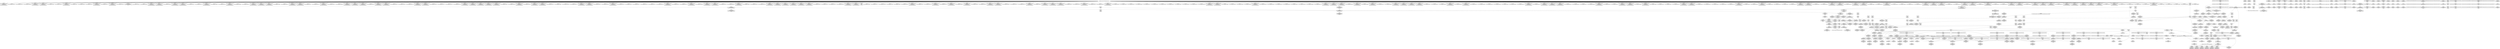 digraph {
	CE0x57b8420 [shape=record,shape=Mrecord,label="{CE0x57b8420|864:_%struct.xfrm_sec_ctx*,_:_CRE_701,702_}"]
	CE0x57adda0 [shape=record,shape=Mrecord,label="{CE0x57adda0|i64*_getelementptr_inbounds_(_2_x_i64_,_2_x_i64_*___llvm_gcov_ctr21,_i64_0,_i64_1)|*Constant*|*SummSource*}"]
	CE0x57c5f40 [shape=record,shape=Mrecord,label="{CE0x57c5f40|selinux_xfrm_delete:_tmp19|security/selinux/xfrm.c,142}"]
	CE0x57a7a50 [shape=record,shape=Mrecord,label="{CE0x57a7a50|864:_%struct.xfrm_sec_ctx*,_:_CRE_424,428_|*MultipleSource*|security/selinux/xfrm.c,394|Function::selinux_xfrm_state_delete&Arg::x::}"]
	CE0x57c4250 [shape=record,shape=Mrecord,label="{CE0x57c4250|864:_%struct.xfrm_sec_ctx*,_:_CRE_271,272_|*MultipleSource*|security/selinux/xfrm.c,394|Function::selinux_xfrm_state_delete&Arg::x::}"]
	CE0x57a5890 [shape=record,shape=Mrecord,label="{CE0x57a5890|864:_%struct.xfrm_sec_ctx*,_:_CRE_24,32_|*MultipleSource*|security/selinux/xfrm.c,394|Function::selinux_xfrm_state_delete&Arg::x::}"]
	CE0x57fded0 [shape=record,shape=Mrecord,label="{CE0x57fded0|get_current227:_bb|*SummSink*}"]
	CE0x57a0100 [shape=record,shape=Mrecord,label="{CE0x57a0100|864:_%struct.xfrm_sec_ctx*,_:_CRE_48,56_|*MultipleSource*|security/selinux/xfrm.c,394|Function::selinux_xfrm_state_delete&Arg::x::}"]
	CE0x57be160 [shape=record,shape=Mrecord,label="{CE0x57be160|selinux_xfrm_state_delete:_tmp3|*SummSink*}"]
	CE0x57ae9a0 [shape=record,shape=Mrecord,label="{CE0x57ae9a0|864:_%struct.xfrm_sec_ctx*,_:_CRE_344,352_|*MultipleSource*|security/selinux/xfrm.c,394|Function::selinux_xfrm_state_delete&Arg::x::}"]
	CE0x57bd4f0 [shape=record,shape=Mrecord,label="{CE0x57bd4f0|864:_%struct.xfrm_sec_ctx*,_:_CRE_72,73_}"]
	CE0x57b20e0 [shape=record,shape=Mrecord,label="{CE0x57b20e0|selinux_xfrm_delete:_tmp14|security/selinux/xfrm.c,142|*SummSource*}"]
	CE0x57fc3a0 [shape=record,shape=Mrecord,label="{CE0x57fc3a0|_ret_i32_%retval.0,_!dbg_!27728|security/selinux/avc.c,775|*SummSource*}"]
	CE0x57d07b0 [shape=record,shape=Mrecord,label="{CE0x57d07b0|864:_%struct.xfrm_sec_ctx*,_:_CRE_800,808_|*MultipleSource*|security/selinux/xfrm.c,394|Function::selinux_xfrm_state_delete&Arg::x::}"]
	CE0x57e5c70 [shape=record,shape=Mrecord,label="{CE0x57e5c70|selinux_xfrm_delete:_tmp12|security/selinux/xfrm.c,142}"]
	CE0x57e4c90 [shape=record,shape=Mrecord,label="{CE0x57e4c90|selinux_xfrm_delete:_tmp10|security/selinux/xfrm.c,142}"]
	CE0x57fdd30 [shape=record,shape=Mrecord,label="{CE0x57fdd30|get_current227:_bb|*SummSource*}"]
	CE0x57dc0c0 [shape=record,shape=Mrecord,label="{CE0x57dc0c0|864:_%struct.xfrm_sec_ctx*,_:_CRE_114,115_}"]
	CE0x57fbc10 [shape=record,shape=Mrecord,label="{CE0x57fbc10|avc_has_perm:_ssid|Function::avc_has_perm&Arg::ssid::}"]
	CE0x57c8280 [shape=record,shape=Mrecord,label="{CE0x57c8280|_call_void_mcount()_#3}"]
	CE0x580bec0 [shape=record,shape=Mrecord,label="{CE0x580bec0|avc_has_perm:_tsid|Function::avc_has_perm&Arg::tsid::}"]
	CE0x57b4120 [shape=record,shape=Mrecord,label="{CE0x57b4120|864:_%struct.xfrm_sec_ctx*,_:_CRE_139,140_}"]
	CE0x57d5600 [shape=record,shape=Mrecord,label="{CE0x57d5600|GLOBAL:_selinux_xfrm_delete.__warned|Global_var:selinux_xfrm_delete.__warned}"]
	CE0x57d8910 [shape=record,shape=Mrecord,label="{CE0x57d8910|864:_%struct.xfrm_sec_ctx*,_:_CRE_120,121_}"]
	CE0x5826f20 [shape=record,shape=Mrecord,label="{CE0x5826f20|get_current227:_tmp2|*SummSource*}"]
	CE0x580c300 [shape=record,shape=Mrecord,label="{CE0x580c300|i16_39|*Constant*}"]
	CE0x57ab850 [shape=record,shape=Mrecord,label="{CE0x57ab850|864:_%struct.xfrm_sec_ctx*,_:_CRE_183,184_}"]
	CE0x580cbc0 [shape=record,shape=Mrecord,label="{CE0x580cbc0|i32_4|*Constant*|*SummSource*}"]
	CE0x57f7750 [shape=record,shape=Mrecord,label="{CE0x57f7750|selinux_xfrm_delete:_tmp23|security/selinux/xfrm.c,144|*SummSink*}"]
	CE0x57d1540 [shape=record,shape=Mrecord,label="{CE0x57d1540|864:_%struct.xfrm_sec_ctx*,_:_CRE_856,864_|*MultipleSource*|security/selinux/xfrm.c,394|Function::selinux_xfrm_state_delete&Arg::x::}"]
	CE0x57cb680 [shape=record,shape=Mrecord,label="{CE0x57cb680|selinux_xfrm_delete:_tmp17|security/selinux/xfrm.c,142}"]
	CE0x57bbfd0 [shape=record,shape=Mrecord,label="{CE0x57bbfd0|864:_%struct.xfrm_sec_ctx*,_:_CRE_76,77_}"]
	CE0x580a4e0 [shape=record,shape=Mrecord,label="{CE0x580a4e0|selinux_xfrm_delete:_tmp4|security/selinux/xfrm.c,142|*SummSink*}"]
	CE0x57fd8a0 [shape=record,shape=Mrecord,label="{CE0x57fd8a0|selinux_xfrm_delete:_tmp33|security/selinux/xfrm.c,150|*SummSource*}"]
	CE0x57b8c60 [shape=record,shape=Mrecord,label="{CE0x57b8c60|864:_%struct.xfrm_sec_ctx*,_:_CRE_706,707_}"]
	CE0x579a600 [shape=record,shape=Mrecord,label="{CE0x579a600|864:_%struct.xfrm_sec_ctx*,_:_CRE_98,99_}"]
	CE0x580f8a0 [shape=record,shape=Mrecord,label="{CE0x580f8a0|selinux_xfrm_delete:_tmp30|security/selinux/xfrm.c,147}"]
	CE0x57a2d80 [shape=record,shape=Mrecord,label="{CE0x57a2d80|864:_%struct.xfrm_sec_ctx*,_:_CRE_179,180_}"]
	CE0x579a6c0 [shape=record,shape=Mrecord,label="{CE0x579a6c0|864:_%struct.xfrm_sec_ctx*,_:_CRE_99,100_}"]
	CE0x57ae620 [shape=record,shape=Mrecord,label="{CE0x57ae620|864:_%struct.xfrm_sec_ctx*,_:_CRE_328,336_|*MultipleSource*|security/selinux/xfrm.c,394|Function::selinux_xfrm_state_delete&Arg::x::}"]
	CE0x57add30 [shape=record,shape=Mrecord,label="{CE0x57add30|i64*_getelementptr_inbounds_(_2_x_i64_,_2_x_i64_*___llvm_gcov_ctr21,_i64_0,_i64_1)|*Constant*}"]
	"CONST[source:0(mediator),value:2(dynamic)][purpose:{subject}]"
	CE0x57a55b0 [shape=record,shape=Mrecord,label="{CE0x57a55b0|864:_%struct.xfrm_sec_ctx*,_:_CRE_180,181_}"]
	CE0x57ba990 [shape=record,shape=Mrecord,label="{CE0x57ba990|selinux_xfrm_delete:_tmp|*SummSource*}"]
	CE0x57d52e0 [shape=record,shape=Mrecord,label="{CE0x57d52e0|selinux_xfrm_delete:_tmp4|security/selinux/xfrm.c,142|*SummSource*}"]
	CE0x57afd70 [shape=record,shape=Mrecord,label="{CE0x57afd70|i64*_getelementptr_inbounds_(_2_x_i64_,_2_x_i64_*___llvm_gcov_ctr13,_i64_0,_i64_1)|*Constant*}"]
	CE0x57a22f0 [shape=record,shape=Mrecord,label="{CE0x57a22f0|i64*_getelementptr_inbounds_(_2_x_i64_,_2_x_i64_*___llvm_gcov_ctr13,_i64_0,_i64_0)|*Constant*}"]
	CE0x5835a20 [shape=record,shape=Mrecord,label="{CE0x5835a20|i64*_getelementptr_inbounds_(_2_x_i64_,_2_x_i64_*___llvm_gcov_ctr21,_i64_0,_i64_0)|*Constant*|*SummSource*}"]
	CE0x57ac300 [shape=record,shape=Mrecord,label="{CE0x57ac300|864:_%struct.xfrm_sec_ctx*,_:_CRE_175,176_}"]
	CE0x57bdbd0 [shape=record,shape=Mrecord,label="{CE0x57bdbd0|864:_%struct.xfrm_sec_ctx*,_:_CRE_288,289_}"]
	CE0x580c430 [shape=record,shape=Mrecord,label="{CE0x580c430|i16_39|*Constant*|*SummSource*}"]
	CE0x57c9890 [shape=record,shape=Mrecord,label="{CE0x57c9890|selinux_xfrm_delete:_security|security/selinux/xfrm.c,142|*SummSink*}"]
	CE0x57e51c0 [shape=record,shape=Mrecord,label="{CE0x57e51c0|selinux_xfrm_delete:_tmp11|security/selinux/xfrm.c,142}"]
	CE0x57aeb90 [shape=record,shape=Mrecord,label="{CE0x57aeb90|864:_%struct.xfrm_sec_ctx*,_:_CRE_352,360_|*MultipleSource*|security/selinux/xfrm.c,394|Function::selinux_xfrm_state_delete&Arg::x::}"]
	CE0x57a86f0 [shape=record,shape=Mrecord,label="{CE0x57a86f0|864:_%struct.xfrm_sec_ctx*,_:_CRE_296,300_|*MultipleSource*|security/selinux/xfrm.c,394|Function::selinux_xfrm_state_delete&Arg::x::}"]
	CE0x57abca0 [shape=record,shape=Mrecord,label="{CE0x57abca0|selinux_xfrm_delete:_tmp1}"]
	CE0x57bab70 [shape=record,shape=Mrecord,label="{CE0x57bab70|864:_%struct.xfrm_sec_ctx*,_:_CRE_90,91_}"]
	CE0x57f6af0 [shape=record,shape=Mrecord,label="{CE0x57f6af0|i64_11|*Constant*|*SummSink*}"]
	CE0x57efa90 [shape=record,shape=Mrecord,label="{CE0x57efa90|selinux_xfrm_delete:_tmp29|security/selinux/xfrm.c,147}"]
	CE0x582b8b0 [shape=record,shape=Mrecord,label="{CE0x582b8b0|get_current227:_tmp2}"]
	CE0x57ad780 [shape=record,shape=Mrecord,label="{CE0x57ad780|864:_%struct.xfrm_sec_ctx*,_:_CRE_146,147_}"]
	CE0x5809370 [shape=record,shape=Mrecord,label="{CE0x5809370|i64*_getelementptr_inbounds_(_15_x_i64_,_15_x_i64_*___llvm_gcov_ctr25,_i64_0,_i64_13)|*Constant*|*SummSource*}"]
	CE0x57d6080 [shape=record,shape=Mrecord,label="{CE0x57d6080|_ret_i32_%retval.0,_!dbg_!27751|security/selinux/xfrm.c,150|*SummSink*}"]
	CE0x580e3f0 [shape=record,shape=Mrecord,label="{CE0x580e3f0|4:_i32,_:_CR_4,8_|*MultipleSource*|security/selinux/xfrm.c,142|security/selinux/xfrm.c,142|security/selinux/xfrm.c,147}"]
	CE0x57be050 [shape=record,shape=Mrecord,label="{CE0x57be050|selinux_xfrm_state_delete:_entry|*SummSource*}"]
	CE0x579a9f0 [shape=record,shape=Mrecord,label="{CE0x579a9f0|i64*_getelementptr_inbounds_(_2_x_i64_,_2_x_i64_*___llvm_gcov_ctr13,_i64_0,_i64_0)|*Constant*|*SummSource*}"]
	CE0x5266590 [shape=record,shape=Mrecord,label="{CE0x5266590|864:_%struct.xfrm_sec_ctx*,_:_CRE_204,205_|*MultipleSource*|security/selinux/xfrm.c,394|Function::selinux_xfrm_state_delete&Arg::x::}"]
	CE0x57aa630 [shape=record,shape=Mrecord,label="{CE0x57aa630|selinux_xfrm_delete:_bb|*SummSource*}"]
	CE0x579a950 [shape=record,shape=Mrecord,label="{CE0x579a950|864:_%struct.xfrm_sec_ctx*,_:_CRE_10,11_}"]
	CE0x57e3de0 [shape=record,shape=Mrecord,label="{CE0x57e3de0|GLOBAL:_selinux_xfrm_delete|*Constant*|*SummSink*}"]
	CE0x57b6770 [shape=record,shape=Mrecord,label="{CE0x57b6770|GLOBAL:_lockdep_rcu_suspicious|*Constant*|*SummSource*}"]
	CE0x5808a00 [shape=record,shape=Mrecord,label="{CE0x5808a00|selinux_xfrm_delete:_tmp27|security/selinux/xfrm.c,145|*SummSink*}"]
	CE0x57bba70 [shape=record,shape=Mrecord,label="{CE0x57bba70|selinux_xfrm_delete:_land.lhs.true2}"]
	CE0x57a6730 [shape=record,shape=Mrecord,label="{CE0x57a6730|selinux_xfrm_delete:_tmp7|security/selinux/xfrm.c,142|*SummSource*}"]
	CE0x580c770 [shape=record,shape=Mrecord,label="{CE0x580c770|avc_has_perm:_tclass|Function::avc_has_perm&Arg::tclass::|*SummSource*}"]
	CE0x584de20 [shape=record,shape=Mrecord,label="{CE0x584de20|_call_void_mcount()_#3|*SummSource*}"]
	CE0x57baab0 [shape=record,shape=Mrecord,label="{CE0x57baab0|864:_%struct.xfrm_sec_ctx*,_:_CRE_89,90_}"]
	CE0x57bde90 [shape=record,shape=Mrecord,label="{CE0x57bde90|864:_%struct.xfrm_sec_ctx*,_:_CRE_70,71_}"]
	CE0x57cbd20 [shape=record,shape=Mrecord,label="{CE0x57cbd20|_ret_i32_%retval.0,_!dbg_!27751|security/selinux/xfrm.c,150|*SummSource*}"]
	CE0x57f7d40 [shape=record,shape=Mrecord,label="{CE0x57f7d40|i64_11|*Constant*}"]
	CE0x57b0390 [shape=record,shape=Mrecord,label="{CE0x57b0390|864:_%struct.xfrm_sec_ctx*,_:_CRE_249,250_|*MultipleSource*|security/selinux/xfrm.c,394|Function::selinux_xfrm_state_delete&Arg::x::}"]
	CE0x57dd150 [shape=record,shape=Mrecord,label="{CE0x57dd150|864:_%struct.xfrm_sec_ctx*,_:_CRE_110,111_}"]
	CE0x57a36d0 [shape=record,shape=Mrecord,label="{CE0x57a36d0|864:_%struct.xfrm_sec_ctx*,_:_CRE_432,436_|*MultipleSource*|security/selinux/xfrm.c,394|Function::selinux_xfrm_state_delete&Arg::x::}"]
	CE0x57f3320 [shape=record,shape=Mrecord,label="{CE0x57f3320|get_current227:_entry}"]
	CE0x57b2560 [shape=record,shape=Mrecord,label="{CE0x57b2560|i1_true|*Constant*}"]
	CE0x57c0470 [shape=record,shape=Mrecord,label="{CE0x57c0470|864:_%struct.xfrm_sec_ctx*,_:_CRE_278,279_}"]
	CE0x57d1730 [shape=record,shape=Mrecord,label="{CE0x57d1730|864:_%struct.xfrm_sec_ctx*,_:_CRE_864,872_|*MultipleSource*|security/selinux/xfrm.c,394|Function::selinux_xfrm_state_delete&Arg::x::}"]
	CE0x57c2740 [shape=record,shape=Mrecord,label="{CE0x57c2740|864:_%struct.xfrm_sec_ctx*,_:_CRE_189,190_}"]
	CE0x57c83d0 [shape=record,shape=Mrecord,label="{CE0x57c83d0|_call_void_mcount()_#3|*SummSource*}"]
	CE0x509f0e0 [shape=record,shape=Mrecord,label="{CE0x509f0e0|864:_%struct.xfrm_sec_ctx*,_:_CRE_93,94_}"]
	CE0x57f7160 [shape=record,shape=Mrecord,label="{CE0x57f7160|selinux_xfrm_delete:_tmp22|security/selinux/xfrm.c,144|*SummSink*}"]
	CE0x57abb30 [shape=record,shape=Mrecord,label="{CE0x57abb30|selinux_xfrm_delete:_tmp|*SummSink*}"]
	CE0x57fd350 [shape=record,shape=Mrecord,label="{CE0x57fd350|selinux_xfrm_delete:_tmp33|security/selinux/xfrm.c,150|*SummSink*}"]
	CE0x57ab090 [shape=record,shape=Mrecord,label="{CE0x57ab090|864:_%struct.xfrm_sec_ctx*,_:_CRE_488,492_|*MultipleSource*|security/selinux/xfrm.c,394|Function::selinux_xfrm_state_delete&Arg::x::}"]
	CE0x57a7670 [shape=record,shape=Mrecord,label="{CE0x57a7670|864:_%struct.xfrm_sec_ctx*,_:_CRE_408,416_|*MultipleSource*|security/selinux/xfrm.c,394|Function::selinux_xfrm_state_delete&Arg::x::}"]
	CE0x57c3520 [shape=record,shape=Mrecord,label="{CE0x57c3520|864:_%struct.xfrm_sec_ctx*,_:_CRE_165,166_}"]
	CE0x5809db0 [shape=record,shape=Mrecord,label="{CE0x5809db0|%struct.task_struct.1015**_bitcast_(%struct.task_struct**_current_task_to_%struct.task_struct.1015**)|*Constant*}"]
	CE0x5807e90 [shape=record,shape=Mrecord,label="{CE0x5807e90|i64*_getelementptr_inbounds_(_15_x_i64_,_15_x_i64_*___llvm_gcov_ctr25,_i64_0,_i64_12)|*Constant*}"]
	CE0x58099d0 [shape=record,shape=Mrecord,label="{CE0x58099d0|selinux_xfrm_delete:_tmp28|security/selinux/xfrm.c,147|*SummSource*}"]
	CE0x57c3bf0 [shape=record,shape=Mrecord,label="{CE0x57c3bf0|864:_%struct.xfrm_sec_ctx*,_:_CRE_268,269_|*MultipleSource*|security/selinux/xfrm.c,394|Function::selinux_xfrm_state_delete&Arg::x::}"]
	CE0x57cfc80 [shape=record,shape=Mrecord,label="{CE0x57cfc80|selinux_xfrm_delete:_if.end7}"]
	CE0x57a4450 [shape=record,shape=Mrecord,label="{CE0x57a4450|864:_%struct.xfrm_sec_ctx*,_:_CRE_512,520_|*MultipleSource*|security/selinux/xfrm.c,394|Function::selinux_xfrm_state_delete&Arg::x::}"]
	CE0x580fa10 [shape=record,shape=Mrecord,label="{CE0x580fa10|selinux_xfrm_delete:_sid|security/selinux/xfrm.c,147|*SummSource*}"]
	CE0x57df680 [shape=record,shape=Mrecord,label="{CE0x57df680|864:_%struct.xfrm_sec_ctx*,_:_CRE_106,107_}"]
	CE0x57b1940 [shape=record,shape=Mrecord,label="{CE0x57b1940|i64_5|*Constant*}"]
	CE0x57e44b0 [shape=record,shape=Mrecord,label="{CE0x57e44b0|selinux_xfrm_delete:_tmp5|security/selinux/xfrm.c,142}"]
	CE0x5809fc0 [shape=record,shape=Mrecord,label="{CE0x5809fc0|%struct.task_struct.1015*_(%struct.task_struct.1015**)*_asm_movq_%gs:$_1:P_,$0_,_r,im,_dirflag_,_fpsr_,_flags_|*SummSink*}"]
	CE0x580dd40 [shape=record,shape=Mrecord,label="{CE0x580dd40|i32_4|*Constant*|*SummSink*}"]
	CE0x584df30 [shape=record,shape=Mrecord,label="{CE0x584df30|_call_void_mcount()_#3|*SummSink*}"]
	CE0x57dbf40 [shape=record,shape=Mrecord,label="{CE0x57dbf40|864:_%struct.xfrm_sec_ctx*,_:_CRE_117,118_}"]
	CE0x57b01c0 [shape=record,shape=Mrecord,label="{CE0x57b01c0|864:_%struct.xfrm_sec_ctx*,_:_CRE_248,249_|*MultipleSource*|security/selinux/xfrm.c,394|Function::selinux_xfrm_state_delete&Arg::x::}"]
	CE0x57a57d0 [shape=record,shape=Mrecord,label="{CE0x57a57d0|864:_%struct.xfrm_sec_ctx*,_:_CRE_64,65_}"]
	CE0x57f7aa0 [shape=record,shape=Mrecord,label="{CE0x57f7aa0|selinux_xfrm_delete:_tobool5|security/selinux/xfrm.c,144|*SummSink*}"]
	CE0x57fbd70 [shape=record,shape=Mrecord,label="{CE0x57fbd70|avc_has_perm:_ssid|Function::avc_has_perm&Arg::ssid::|*SummSink*}"]
	CE0x579ae10 [shape=record,shape=Mrecord,label="{CE0x579ae10|i32_0|*Constant*|*SummSink*}"]
	CE0x57f9990 [shape=record,shape=Mrecord,label="{CE0x57f9990|selinux_xfrm_delete:_ctx_sid|security/selinux/xfrm.c,147|*SummSink*}"]
	CE0x57a6ab0 [shape=record,shape=Mrecord,label="{CE0x57a6ab0|864:_%struct.xfrm_sec_ctx*,_:_CRE_129,130_}"]
	CE0x57bcc20 [shape=record,shape=Mrecord,label="{CE0x57bcc20|864:_%struct.xfrm_sec_ctx*,_:_CRE_224,228_|*MultipleSource*|security/selinux/xfrm.c,394|Function::selinux_xfrm_state_delete&Arg::x::}"]
	CE0x57c0e70 [shape=record,shape=Mrecord,label="{CE0x57c0e70|selinux_xfrm_delete:_bb}"]
	CE0x57ac660 [shape=record,shape=Mrecord,label="{CE0x57ac660|selinux_xfrm_delete:_tmp2}"]
	CE0x579f630 [shape=record,shape=Mrecord,label="{CE0x579f630|i32_0|*Constant*|*SummSource*}"]
	CE0x57e3c20 [shape=record,shape=Mrecord,label="{CE0x57e3c20|GLOBAL:_selinux_xfrm_delete|*Constant*}"]
	CE0x580e180 [shape=record,shape=Mrecord,label="{CE0x580e180|i64*_getelementptr_inbounds_(_15_x_i64_,_15_x_i64_*___llvm_gcov_ctr25,_i64_0,_i64_8)|*Constant*|*SummSink*}"]
	CE0x57b8490 [shape=record,shape=Mrecord,label="{CE0x57b8490|864:_%struct.xfrm_sec_ctx*,_:_CRE_698,699_}"]
	CE0x57ba370 [shape=record,shape=Mrecord,label="{CE0x57ba370|864:_%struct.xfrm_sec_ctx*,_:_CRE_150,151_}"]
	CE0x57a7290 [shape=record,shape=Mrecord,label="{CE0x57a7290|864:_%struct.xfrm_sec_ctx*,_:_CRE_392,400_|*MultipleSource*|security/selinux/xfrm.c,394|Function::selinux_xfrm_state_delete&Arg::x::}"]
	CE0x57a7c40 [shape=record,shape=Mrecord,label="{CE0x57a7c40|864:_%struct.xfrm_sec_ctx*,_:_CRE_428,432_|*MultipleSource*|security/selinux/xfrm.c,394|Function::selinux_xfrm_state_delete&Arg::x::}"]
	CE0x57d0050 [shape=record,shape=Mrecord,label="{CE0x57d0050|i64_1|*Constant*}"]
	CE0x57c5100 [shape=record,shape=Mrecord,label="{CE0x57c5100|selinux_xfrm_delete:_tmp15|security/selinux/xfrm.c,142}"]
	CE0x57a4770 [shape=record,shape=Mrecord,label="{CE0x57a4770|864:_%struct.xfrm_sec_ctx*,_:_CRE_528,536_|*MultipleSource*|security/selinux/xfrm.c,394|Function::selinux_xfrm_state_delete&Arg::x::}"]
	CE0x57cce50 [shape=record,shape=Mrecord,label="{CE0x57cce50|selinux_xfrm_delete:_tmp29|security/selinux/xfrm.c,147|*SummSink*}"]
	CE0x5609710 [shape=record,shape=Mrecord,label="{CE0x5609710|864:_%struct.xfrm_sec_ctx*,_:_CRE_95,96_}"]
	CE0x57a6b70 [shape=record,shape=Mrecord,label="{CE0x57a6b70|864:_%struct.xfrm_sec_ctx*,_:_CRE_130,131_}"]
	CE0x57d1350 [shape=record,shape=Mrecord,label="{CE0x57d1350|864:_%struct.xfrm_sec_ctx*,_:_CRE_848,856_|*MultipleSource*|security/selinux/xfrm.c,394|Function::selinux_xfrm_state_delete&Arg::x::}"]
	CE0x57cdab0 [shape=record,shape=Mrecord,label="{CE0x57cdab0|selinux_xfrm_delete:_tobool1|security/selinux/xfrm.c,142}"]
	CE0x580c700 [shape=record,shape=Mrecord,label="{CE0x580c700|avc_has_perm:_tclass|Function::avc_has_perm&Arg::tclass::}"]
	CE0x57b0030 [shape=record,shape=Mrecord,label="{CE0x57b0030|864:_%struct.xfrm_sec_ctx*,_:_CRE_240,248_|*MultipleSource*|security/selinux/xfrm.c,394|Function::selinux_xfrm_state_delete&Arg::x::}"]
	CE0x584d590 [shape=record,shape=Mrecord,label="{CE0x584d590|get_current227:_tmp3}"]
	CE0x57bd430 [shape=record,shape=Mrecord,label="{CE0x57bd430|864:_%struct.xfrm_sec_ctx*,_:_CRE_71,72_}"]
	CE0x57b88a0 [shape=record,shape=Mrecord,label="{CE0x57b88a0|864:_%struct.xfrm_sec_ctx*,_:_CRE_703,704_}"]
	CE0x57bbb40 [shape=record,shape=Mrecord,label="{CE0x57bbb40|selinux_xfrm_delete:_land.lhs.true2|*SummSource*}"]
	CE0x580c5a0 [shape=record,shape=Mrecord,label="{CE0x580c5a0|i16_39|*Constant*|*SummSink*}"]
	CE0x57a6620 [shape=record,shape=Mrecord,label="{CE0x57a6620|selinux_xfrm_delete:_tmp7|security/selinux/xfrm.c,142}"]
	CE0x57ba130 [shape=record,shape=Mrecord,label="{CE0x57ba130|864:_%struct.xfrm_sec_ctx*,_:_CRE_156,157_|*MultipleSource*|security/selinux/xfrm.c,394|Function::selinux_xfrm_state_delete&Arg::x::}"]
	CE0x57aaae0 [shape=record,shape=Mrecord,label="{CE0x57aaae0|selinux_xfrm_state_delete:_tmp2}"]
	CE0x57e19e0 [shape=record,shape=Mrecord,label="{CE0x57e19e0|864:_%struct.xfrm_sec_ctx*,_:_CRE_100,101_}"]
	CE0x57aa730 [shape=record,shape=Mrecord,label="{CE0x57aa730|selinux_xfrm_delete:_bb|*SummSink*}"]
	CE0x57bdd10 [shape=record,shape=Mrecord,label="{CE0x57bdd10|864:_%struct.xfrm_sec_ctx*,_:_CRE_289,290_}"]
	CE0x57b2670 [shape=record,shape=Mrecord,label="{CE0x57b2670|i1_true|*Constant*|*SummSource*}"]
	CE0x584add0 [shape=record,shape=Mrecord,label="{CE0x584add0|get_current227:_tmp|*SummSource*}"]
	CE0x5809f50 [shape=record,shape=Mrecord,label="{CE0x5809f50|%struct.task_struct.1015**_bitcast_(%struct.task_struct**_current_task_to_%struct.task_struct.1015**)|*Constant*|*SummSource*}"]
	CE0x57ce160 [shape=record,shape=Mrecord,label="{CE0x57ce160|selinux_xfrm_delete:_tmp3}"]
	CE0x57f2c60 [shape=record,shape=Mrecord,label="{CE0x57f2c60|selinux_xfrm_delete:_call4|security/selinux/xfrm.c,142|*SummSource*}"]
	CE0x57f6d20 [shape=record,shape=Mrecord,label="{CE0x57f6d20|i64_10|*Constant*}"]
	CE0x57a5e90 [shape=record,shape=Mrecord,label="{CE0x57a5e90|864:_%struct.xfrm_sec_ctx*,_:_CRE_250,251_|*MultipleSource*|security/selinux/xfrm.c,394|Function::selinux_xfrm_state_delete&Arg::x::}"]
	CE0x57f89e0 [shape=record,shape=Mrecord,label="{CE0x57f89e0|4:_i32,_:_CR_20,24_|*MultipleSource*|security/selinux/xfrm.c,142|security/selinux/xfrm.c,142|security/selinux/xfrm.c,147}"]
	CE0x57a9060 [shape=record,shape=Mrecord,label="{CE0x57a9060|selinux_xfrm_delete:_tmp5|security/selinux/xfrm.c,142|*SummSource*}"]
	CE0x57fd700 [shape=record,shape=Mrecord,label="{CE0x57fd700|selinux_xfrm_delete:_tmp33|security/selinux/xfrm.c,150}"]
	CE0x57b6fc0 [shape=record,shape=Mrecord,label="{CE0x57b6fc0|864:_%struct.xfrm_sec_ctx*,_:_CRE_624,628_|*MultipleSource*|security/selinux/xfrm.c,394|Function::selinux_xfrm_state_delete&Arg::x::}"]
	CE0x57f8d00 [shape=record,shape=Mrecord,label="{CE0x57f8d00|avc_has_perm:_entry}"]
	"CONST[source:0(mediator),value:0(static)][purpose:{operation}]"
	CE0x57cfe40 [shape=record,shape=Mrecord,label="{CE0x57cfe40|selinux_xfrm_delete:_if.then6|*SummSource*}"]
	CE0x57aef00 [shape=record,shape=Mrecord,label="{CE0x57aef00|864:_%struct.xfrm_sec_ctx*,_:_CRE_368,376_|*MultipleSource*|security/selinux/xfrm.c,394|Function::selinux_xfrm_state_delete&Arg::x::}"]
	CE0x57afa00 [shape=record,shape=Mrecord,label="{CE0x57afa00|864:_%struct.xfrm_sec_ctx*,_:_CRE_19,20_}"]
	CE0x5807af0 [shape=record,shape=Mrecord,label="{CE0x5807af0|selinux_xfrm_delete:_tmp25|security/selinux/xfrm.c,144|*SummSink*}"]
	CE0x57c6bf0 [shape=record,shape=Mrecord,label="{CE0x57c6bf0|864:_%struct.xfrm_sec_ctx*,_:_CRE_560,576_|*MultipleSource*|security/selinux/xfrm.c,394|Function::selinux_xfrm_state_delete&Arg::x::}"]
	CE0x580de10 [shape=record,shape=Mrecord,label="{CE0x580de10|selinux_xfrm_delete:_tmp13|security/selinux/xfrm.c,142}"]
	CE0x57fb810 [shape=record,shape=Mrecord,label="{CE0x57fb810|avc_has_perm:_entry|*SummSink*}"]
	CE0x57fbcb0 [shape=record,shape=Mrecord,label="{CE0x57fbcb0|avc_has_perm:_ssid|Function::avc_has_perm&Arg::ssid::|*SummSource*}"]
	CE0x584b230 [shape=record,shape=Mrecord,label="{CE0x584b230|COLLAPSED:_GCMRE___llvm_gcov_ctr21_internal_global_2_x_i64_zeroinitializer:_elem_0:default:}"]
	CE0x57b7970 [shape=record,shape=Mrecord,label="{CE0x57b7970|864:_%struct.xfrm_sec_ctx*,_:_CRE_656,664_|*MultipleSource*|security/selinux/xfrm.c,394|Function::selinux_xfrm_state_delete&Arg::x::}"]
	CE0x579fc60 [shape=record,shape=Mrecord,label="{CE0x579fc60|selinux_xfrm_state_delete:_tmp1|*SummSink*}"]
	CE0x57f43e0 [shape=record,shape=Mrecord,label="{CE0x57f43e0|i8*_getelementptr_inbounds_(_45_x_i8_,_45_x_i8_*_.str1245,_i32_0,_i32_0)|*Constant*}"]
	CE0x5807350 [shape=record,shape=Mrecord,label="{CE0x5807350|selinux_xfrm_delete:_tmp24|security/selinux/xfrm.c,144}"]
	CE0x57a8330 [shape=record,shape=Mrecord,label="{CE0x57a8330|864:_%struct.xfrm_sec_ctx*,_:_CRE_291,292_}"]
	CE0x57c1d50 [shape=record,shape=Mrecord,label="{CE0x57c1d50|864:_%struct.xfrm_sec_ctx*,_:_CRE_163,164_}"]
	CE0x57e63d0 [shape=record,shape=Mrecord,label="{CE0x57e63d0|i64*_getelementptr_inbounds_(_15_x_i64_,_15_x_i64_*___llvm_gcov_ctr25,_i64_0,_i64_6)|*Constant*|*SummSource*}"]
	CE0x57be820 [shape=record,shape=Mrecord,label="{CE0x57be820|864:_%struct.xfrm_sec_ctx*,_:_CRE_141,142_}"]
	CE0x579e110 [shape=record,shape=Mrecord,label="{CE0x579e110|selinux_xfrm_state_delete:_entry}"]
	CE0x57aaea0 [shape=record,shape=Mrecord,label="{CE0x57aaea0|864:_%struct.xfrm_sec_ctx*,_:_CRE_484,488_|*MultipleSource*|security/selinux/xfrm.c,394|Function::selinux_xfrm_state_delete&Arg::x::}"]
	CE0x57e4200 [shape=record,shape=Mrecord,label="{CE0x57e4200|selinux_xfrm_delete:_ctx|Function::selinux_xfrm_delete&Arg::ctx::|*SummSource*}"]
	CE0x57b94c0 [shape=record,shape=Mrecord,label="{CE0x57b94c0|864:_%struct.xfrm_sec_ctx*,_:_CRE_720,728_|*MultipleSource*|security/selinux/xfrm.c,394|Function::selinux_xfrm_state_delete&Arg::x::}"]
	CE0x57af190 [shape=record,shape=Mrecord,label="{CE0x57af190|selinux_xfrm_delete:_if.then}"]
	CE0x57de420 [shape=record,shape=Mrecord,label="{CE0x57de420|864:_%struct.xfrm_sec_ctx*,_:_CRE_108,109_}"]
	CE0x57a5480 [shape=record,shape=Mrecord,label="{CE0x57a5480|864:_%struct.xfrm_sec_ctx*,_:_CRE_177,178_}"]
	CE0x57e0780 [shape=record,shape=Mrecord,label="{CE0x57e0780|864:_%struct.xfrm_sec_ctx*,_:_CRE_107,108_}"]
	CE0x57ad600 [shape=record,shape=Mrecord,label="{CE0x57ad600|864:_%struct.xfrm_sec_ctx*,_:_CRE_144,145_}"]
	CE0x580a660 [shape=record,shape=Mrecord,label="{CE0x580a660|i64_3|*Constant*|*SummSource*}"]
	CE0x57f5d50 [shape=record,shape=Mrecord,label="{CE0x57f5d50|128:_i8*,_:_CR_128,136_|*MultipleSource*|security/selinux/xfrm.c,142|security/selinux/xfrm.c,142}"]
	CE0x57d0b90 [shape=record,shape=Mrecord,label="{CE0x57d0b90|864:_%struct.xfrm_sec_ctx*,_:_CRE_816,824_|*MultipleSource*|security/selinux/xfrm.c,394|Function::selinux_xfrm_state_delete&Arg::x::}"]
	CE0x57ae7b0 [shape=record,shape=Mrecord,label="{CE0x57ae7b0|864:_%struct.xfrm_sec_ctx*,_:_CRE_336,344_|*MultipleSource*|security/selinux/xfrm.c,394|Function::selinux_xfrm_state_delete&Arg::x::}"]
	CE0x57b4ff0 [shape=record,shape=Mrecord,label="{CE0x57b4ff0|selinux_xfrm_delete:_tmp16|security/selinux/xfrm.c,142|*SummSource*}"]
	CE0x57d3860 [shape=record,shape=Mrecord,label="{CE0x57d3860|get_current227:_tmp4|./arch/x86/include/asm/current.h,14|*SummSource*}"]
	CE0x57fbe10 [shape=record,shape=Mrecord,label="{CE0x57fbe10|avc_has_perm:_auditdata|Function::avc_has_perm&Arg::auditdata::|*SummSink*}"]
	CE0x5807fa0 [shape=record,shape=Mrecord,label="{CE0x5807fa0|i64*_getelementptr_inbounds_(_15_x_i64_,_15_x_i64_*___llvm_gcov_ctr25,_i64_0,_i64_12)|*Constant*|*SummSource*}"]
	CE0x57e4a50 [shape=record,shape=Mrecord,label="{CE0x57e4a50|i64_4|*Constant*|*SummSource*}"]
	CE0x57c7f20 [shape=record,shape=Mrecord,label="{CE0x57c7f20|selinux_xfrm_delete:_tmp3|*SummSource*}"]
	CE0x57a5bc0 [shape=record,shape=Mrecord,label="{CE0x57a5bc0|i8_1|*Constant*|*SummSink*}"]
	CE0x57ad8c0 [shape=record,shape=Mrecord,label="{CE0x57ad8c0|get_current227:_tmp1|*SummSource*}"]
	CE0x5826f90 [shape=record,shape=Mrecord,label="{CE0x5826f90|get_current227:_tmp2|*SummSink*}"]
	CE0x57c89f0 [shape=record,shape=Mrecord,label="{CE0x57c89f0|selinux_xfrm_delete:_return}"]
	CE0x57a6210 [shape=record,shape=Mrecord,label="{CE0x57a6210|864:_%struct.xfrm_sec_ctx*,_:_CRE_256,264_|*MultipleSource*|security/selinux/xfrm.c,394|Function::selinux_xfrm_state_delete&Arg::x::}"]
	CE0x57d5f00 [shape=record,shape=Mrecord,label="{CE0x57d5f00|selinux_xfrm_delete:_do.end}"]
	CE0x57f44a0 [shape=record,shape=Mrecord,label="{CE0x57f44a0|i8*_getelementptr_inbounds_(_45_x_i8_,_45_x_i8_*_.str1245,_i32_0,_i32_0)|*Constant*|*SummSource*}"]
	CE0x57b3700 [shape=record,shape=Mrecord,label="{CE0x57b3700|864:_%struct.xfrm_sec_ctx*,_:_CRE_200,202_|*MultipleSource*|security/selinux/xfrm.c,394|Function::selinux_xfrm_state_delete&Arg::x::}"]
	CE0x57ac740 [shape=record,shape=Mrecord,label="{CE0x57ac740|selinux_xfrm_delete:_tmp2|*SummSink*}"]
	CE0x57e5340 [shape=record,shape=Mrecord,label="{CE0x57e5340|selinux_xfrm_delete:_tmp10|security/selinux/xfrm.c,142|*SummSink*}"]
	CE0x584d6e0 [shape=record,shape=Mrecord,label="{CE0x584d6e0|get_current227:_tmp3|*SummSink*}"]
	CE0x57a45e0 [shape=record,shape=Mrecord,label="{CE0x57a45e0|864:_%struct.xfrm_sec_ctx*,_:_CRE_520,528_|*MultipleSource*|security/selinux/xfrm.c,394|Function::selinux_xfrm_state_delete&Arg::x::}"]
	CE0x57beac0 [shape=record,shape=Mrecord,label="{CE0x57beac0|COLLAPSED:_GCMRE___llvm_gcov_ctr13_internal_global_2_x_i64_zeroinitializer:_elem_0:default:}"]
	CE0x57aa800 [shape=record,shape=Mrecord,label="{CE0x57aa800|i64*_getelementptr_inbounds_(_15_x_i64_,_15_x_i64_*___llvm_gcov_ctr25,_i64_0,_i64_0)|*Constant*}"]
	CE0x57ad000 [shape=record,shape=Mrecord,label="{CE0x57ad000|0:_i8,_:_GCMR_selinux_xfrm_delete.__warned_internal_global_i8_0,_section_.data.unlikely_,_align_1:_elem_0:default:}"]
	CE0x57bb7a0 [shape=record,shape=Mrecord,label="{CE0x57bb7a0|864:_%struct.xfrm_sec_ctx*,_:_CRE_23,24_}"]
	CE0x6e5c550 [shape=record,shape=Mrecord,label="{CE0x6e5c550|864:_%struct.xfrm_sec_ctx*,_:_CRE_84,85_}"]
	CE0x57a70a0 [shape=record,shape=Mrecord,label="{CE0x57a70a0|864:_%struct.xfrm_sec_ctx*,_:_CRE_384,392_|*MultipleSource*|security/selinux/xfrm.c,394|Function::selinux_xfrm_state_delete&Arg::x::}"]
	CE0x57f3210 [shape=record,shape=Mrecord,label="{CE0x57f3210|GLOBAL:_get_current227|*Constant*}"]
	CE0x57c7cd0 [shape=record,shape=Mrecord,label="{CE0x57c7cd0|864:_%struct.xfrm_sec_ctx*,_:_CRE_21,22_}"]
	CE0x580fb70 [shape=record,shape=Mrecord,label="{CE0x580fb70|selinux_xfrm_delete:_tmp8|security/selinux/xfrm.c,142}"]
	CE0x57c6a00 [shape=record,shape=Mrecord,label="{CE0x57c6a00|864:_%struct.xfrm_sec_ctx*,_:_CRE_552,560_|*MultipleSource*|security/selinux/xfrm.c,394|Function::selinux_xfrm_state_delete&Arg::x::}"]
	CE0x57d30e0 [shape=record,shape=Mrecord,label="{CE0x57d30e0|selinux_xfrm_delete:_call|security/selinux/xfrm.c,142}"]
	CE0x57f8ba0 [shape=record,shape=Mrecord,label="{CE0x57f8ba0|selinux_xfrm_delete:_tmp30|security/selinux/xfrm.c,147|*SummSource*}"]
	CE0x57d64c0 [shape=record,shape=Mrecord,label="{CE0x57d64c0|_ret_i32_%call,_!dbg_!27714|security/selinux/xfrm.c,394|*SummSource*}"]
	CE0x580a1a0 [shape=record,shape=Mrecord,label="{CE0x580a1a0|selinux_xfrm_delete:_tobool|security/selinux/xfrm.c,142|*SummSink*}"]
	CE0x57f9040 [shape=record,shape=Mrecord,label="{CE0x57f9040|avc_has_perm:_entry|*SummSource*}"]
	CE0x57b1fd0 [shape=record,shape=Mrecord,label="{CE0x57b1fd0|selinux_xfrm_delete:_tmp14|security/selinux/xfrm.c,142}"]
	CE0x57a3820 [shape=record,shape=Mrecord,label="{CE0x57a3820|864:_%struct.xfrm_sec_ctx*,_:_CRE_440,448_|*MultipleSource*|security/selinux/xfrm.c,394|Function::selinux_xfrm_state_delete&Arg::x::}"]
	CE0x57d38d0 [shape=record,shape=Mrecord,label="{CE0x57d38d0|get_current227:_tmp4|./arch/x86/include/asm/current.h,14|*SummSink*}"]
	CE0x57dc000 [shape=record,shape=Mrecord,label="{CE0x57dc000|864:_%struct.xfrm_sec_ctx*,_:_CRE_113,114_}"]
	CE0x57f7e50 [shape=record,shape=Mrecord,label="{CE0x57f7e50|i64_11|*Constant*|*SummSource*}"]
	CE0x6e5c6d0 [shape=record,shape=Mrecord,label="{CE0x6e5c6d0|864:_%struct.xfrm_sec_ctx*,_:_CRE_86,87_}"]
	CE0x57c1ce0 [shape=record,shape=Mrecord,label="{CE0x57c1ce0|864:_%struct.xfrm_sec_ctx*,_:_CRE_164,165_}"]
	CE0x57c5bc0 [shape=record,shape=Mrecord,label="{CE0x57c5bc0|selinux_xfrm_delete:_cred|security/selinux/xfrm.c,142|*SummSource*}"]
	CE0x58091f0 [shape=record,shape=Mrecord,label="{CE0x58091f0|i64*_getelementptr_inbounds_(_15_x_i64_,_15_x_i64_*___llvm_gcov_ctr25,_i64_0,_i64_13)|*Constant*|*SummSink*}"]
	CE0x57a3150 [shape=record,shape=Mrecord,label="{CE0x57a3150|864:_%struct.xfrm_sec_ctx*,_:_CRE_276,277_}"]
	CE0x57c8030 [shape=record,shape=Mrecord,label="{CE0x57c8030|selinux_xfrm_delete:_tmp3|*SummSink*}"]
	CE0x57c7390 [shape=record,shape=Mrecord,label="{CE0x57c7390|864:_%struct.xfrm_sec_ctx*,_:_CRE_608,612_|*MultipleSource*|security/selinux/xfrm.c,394|Function::selinux_xfrm_state_delete&Arg::x::}"]
	CE0x57b9380 [shape=record,shape=Mrecord,label="{CE0x57b9380|864:_%struct.xfrm_sec_ctx*,_:_CRE_712,720_|*MultipleSource*|security/selinux/xfrm.c,394|Function::selinux_xfrm_state_delete&Arg::x::}"]
	CE0x57e0840 [shape=record,shape=Mrecord,label="{CE0x57e0840|864:_%struct.xfrm_sec_ctx*,_:_CRE_103,104_}"]
	CE0x57ab910 [shape=record,shape=Mrecord,label="{CE0x57ab910|864:_%struct.xfrm_sec_ctx*,_:_CRE_184,185_}"]
	CE0x580fc90 [shape=record,shape=Mrecord,label="{CE0x580fc90|selinux_xfrm_delete:_tmp8|security/selinux/xfrm.c,142|*SummSource*}"]
	CE0x57a3740 [shape=record,shape=Mrecord,label="{CE0x57a3740|864:_%struct.xfrm_sec_ctx*,_:_CRE_436,440_|*MultipleSource*|security/selinux/xfrm.c,394|Function::selinux_xfrm_state_delete&Arg::x::}"]
	CE0x57a9740 [shape=record,shape=Mrecord,label="{CE0x57a9740|selinux_xfrm_delete:_tmp6|security/selinux/xfrm.c,142|*SummSource*}"]
	CE0x57ada60 [shape=record,shape=Mrecord,label="{CE0x57ada60|selinux_xfrm_state_delete:_security|security/selinux/xfrm.c,394|*SummSink*}"]
	CE0x57b1bd0 [shape=record,shape=Mrecord,label="{CE0x57b1bd0|selinux_xfrm_delete:_tmp9|security/selinux/xfrm.c,142|*SummSink*}"]
	CE0x57c7b10 [shape=record,shape=Mrecord,label="{CE0x57c7b10|selinux_xfrm_delete:_if.end}"]
	CE0x57b89e0 [shape=record,shape=Mrecord,label="{CE0x57b89e0|864:_%struct.xfrm_sec_ctx*,_:_CRE_704,705_}"]
	CE0x57bbf10 [shape=record,shape=Mrecord,label="{CE0x57bbf10|864:_%struct.xfrm_sec_ctx*,_:_CRE_75,76_}"]
	CE0x57ac7b0 [shape=record,shape=Mrecord,label="{CE0x57ac7b0|i32_0|*Constant*}"]
	CE0x57a0020 [shape=record,shape=Mrecord,label="{CE0x57a0020|_call_void_mcount()_#3|*SummSink*}"]
	CE0x57d50d0 [shape=record,shape=Mrecord,label="{CE0x57d50d0|i64_0|*Constant*}"]
	CE0x57f8140 [shape=record,shape=Mrecord,label="{CE0x57f8140|selinux_xfrm_delete:_tmp21|security/selinux/xfrm.c,142|*SummSink*}"]
	CE0x57a2240 [shape=record,shape=Mrecord,label="{CE0x57a2240|selinux_xfrm_state_delete:_tmp|*SummSource*}"]
	CE0x5809a40 [shape=record,shape=Mrecord,label="{CE0x5809a40|selinux_xfrm_delete:_tmp28|security/selinux/xfrm.c,147|*SummSink*}"]
	CE0x57f2b50 [shape=record,shape=Mrecord,label="{CE0x57f2b50|selinux_xfrm_delete:_call4|security/selinux/xfrm.c,142}"]
	CE0x57a2f00 [shape=record,shape=Mrecord,label="{CE0x57a2f00|864:_%struct.xfrm_sec_ctx*,_:_CRE_170,171_}"]
	CE0x57b4250 [shape=record,shape=Mrecord,label="{CE0x57b4250|864:_%struct.xfrm_sec_ctx*,_:_CRE_137,138_}"]
	CE0x5827020 [shape=record,shape=Mrecord,label="{CE0x5827020|get_current227:_tmp4|./arch/x86/include/asm/current.h,14}"]
	CE0x57ba920 [shape=record,shape=Mrecord,label="{CE0x57ba920|COLLAPSED:_GCMRE___llvm_gcov_ctr25_internal_global_15_x_i64_zeroinitializer:_elem_0:default:}"]
	CE0x57c0af0 [shape=record,shape=Mrecord,label="{CE0x57c0af0|selinux_xfrm_delete:_do.body}"]
	CE0x5807950 [shape=record,shape=Mrecord,label="{CE0x5807950|selinux_xfrm_delete:_tmp25|security/selinux/xfrm.c,144|*SummSource*}"]
	CE0x57d4eb0 [shape=record,shape=Mrecord,label="{CE0x57d4eb0|i64_2|*Constant*}"]
	CE0x57d8a20 [shape=record,shape=Mrecord,label="{CE0x57d8a20|864:_%struct.xfrm_sec_ctx*,_:_CRE_121,122_}"]
	CE0x57a30e0 [shape=record,shape=Mrecord,label="{CE0x57a30e0|864:_%struct.xfrm_sec_ctx*,_:_CRE_191,192_}"]
	CE0x57c6de0 [shape=record,shape=Mrecord,label="{CE0x57c6de0|864:_%struct.xfrm_sec_ctx*,_:_CRE_576,584_|*MultipleSource*|security/selinux/xfrm.c,394|Function::selinux_xfrm_state_delete&Arg::x::}"]
	CE0x57a99d0 [shape=record,shape=Mrecord,label="{CE0x57a99d0|864:_%struct.xfrm_sec_ctx*,_:_CRE_151,152_}"]
	CE0x57d9ca0 [shape=record,shape=Mrecord,label="{CE0x57d9ca0|864:_%struct.xfrm_sec_ctx*,_:_CRE_119,120_}"]
	CE0x57d39e0 [shape=record,shape=Mrecord,label="{CE0x57d39e0|%struct.task_struct.1015*_(%struct.task_struct.1015**)*_asm_movq_%gs:$_1:P_,$0_,_r,im,_dirflag_,_fpsr_,_flags_|*SummSource*}"]
	CE0x57c6fd0 [shape=record,shape=Mrecord,label="{CE0x57c6fd0|864:_%struct.xfrm_sec_ctx*,_:_CRE_584,600_|*MultipleSource*|security/selinux/xfrm.c,394|Function::selinux_xfrm_state_delete&Arg::x::}"]
	CE0x57c07a0 [shape=record,shape=Mrecord,label="{CE0x57c07a0|864:_%struct.xfrm_sec_ctx*,_:_CRE_282,283_}"]
	CE0x57fd0f0 [shape=record,shape=Mrecord,label="{CE0x57fd0f0|selinux_xfrm_delete:_tmp32|security/selinux/xfrm.c,150}"]
	CE0x57c0d40 [shape=record,shape=Mrecord,label="{CE0x57c0d40|selinux_xfrm_delete:_do.body|*SummSink*}"]
	CE0x57a7e20 [shape=record,shape=Mrecord,label="{CE0x57a7e20|selinux_xfrm_state_delete:_tmp2|*SummSource*}"]
	CE0x57c3de0 [shape=record,shape=Mrecord,label="{CE0x57c3de0|864:_%struct.xfrm_sec_ctx*,_:_CRE_269,270_|*MultipleSource*|security/selinux/xfrm.c,394|Function::selinux_xfrm_state_delete&Arg::x::}"]
	CE0x579e180 [shape=record,shape=Mrecord,label="{CE0x579e180|864:_%struct.xfrm_sec_ctx*,_:_CRE_56,60_|*MultipleSource*|security/selinux/xfrm.c,394|Function::selinux_xfrm_state_delete&Arg::x::}"]
	CE0x57ad6c0 [shape=record,shape=Mrecord,label="{CE0x57ad6c0|864:_%struct.xfrm_sec_ctx*,_:_CRE_145,146_}"]
	CE0x57b4a10 [shape=record,shape=Mrecord,label="{CE0x57b4a10|%struct.common_audit_data.1017*_null|*Constant*|*SummSink*}"]
	CE0x57fbff0 [shape=record,shape=Mrecord,label="{CE0x57fbff0|avc_has_perm:_auditdata|Function::avc_has_perm&Arg::auditdata::}"]
	CE0x57b8680 [shape=record,shape=Mrecord,label="{CE0x57b8680|864:_%struct.xfrm_sec_ctx*,_:_CRE_699,700_}"]
	CE0x57c43e0 [shape=record,shape=Mrecord,label="{CE0x57c43e0|864:_%struct.xfrm_sec_ctx*,_:_CRE_272,273_|*MultipleSource*|security/selinux/xfrm.c,394|Function::selinux_xfrm_state_delete&Arg::x::}"]
	CE0x57e3ad0 [shape=record,shape=Mrecord,label="{CE0x57e3ad0|selinux_xfrm_state_delete:_call|security/selinux/xfrm.c,394|*SummSink*}"]
	CE0x57a1cc0 [shape=record,shape=Mrecord,label="{CE0x57a1cc0|selinux_xfrm_state_delete:_x|Function::selinux_xfrm_state_delete&Arg::x::|*SummSource*}"]
	CE0x509f020 [shape=record,shape=Mrecord,label="{CE0x509f020|864:_%struct.xfrm_sec_ctx*,_:_CRE_92,93_}"]
	CE0x57ab450 [shape=record,shape=Mrecord,label="{CE0x57ab450|864:_%struct.xfrm_sec_ctx*,_:_CRE_135,136_}"]
	CE0x57f4510 [shape=record,shape=Mrecord,label="{CE0x57f4510|i8*_getelementptr_inbounds_(_45_x_i8_,_45_x_i8_*_.str1245,_i32_0,_i32_0)|*Constant*|*SummSink*}"]
	CE0x57e49e0 [shape=record,shape=Mrecord,label="{CE0x57e49e0|i64_4|*Constant*}"]
	CE0x57d1d00 [shape=record,shape=Mrecord,label="{CE0x57d1d00|selinux_xfrm_state_delete:_tmp4|*LoadInst*|security/selinux/xfrm.c,394|*SummSink*}"]
	CE0x57a5620 [shape=record,shape=Mrecord,label="{CE0x57a5620|864:_%struct.xfrm_sec_ctx*,_:_CRE_182,183_}"]
	CE0x57a39b0 [shape=record,shape=Mrecord,label="{CE0x57a39b0|864:_%struct.xfrm_sec_ctx*,_:_CRE_448,452_|*MultipleSource*|security/selinux/xfrm.c,394|Function::selinux_xfrm_state_delete&Arg::x::}"]
	CE0x57a07e0 [shape=record,shape=Mrecord,label="{CE0x57a07e0|selinux_xfrm_state_delete:_bb}"]
	CE0x57e40d0 [shape=record,shape=Mrecord,label="{CE0x57e40d0|_ret_i32_%retval.0,_!dbg_!27751|security/selinux/xfrm.c,150}"]
	CE0x57f3950 [shape=record,shape=Mrecord,label="{CE0x57f3950|_ret_%struct.task_struct.1015*_%tmp4,_!dbg_!27714|./arch/x86/include/asm/current.h,14|*SummSink*}"]
	CE0x57fa780 [shape=record,shape=Mrecord,label="{CE0x57fa780|selinux_xfrm_delete:_tmp31|*LoadInst*|security/selinux/xfrm.c,147}"]
	CE0x57bcdb0 [shape=record,shape=Mrecord,label="{CE0x57bcdb0|864:_%struct.xfrm_sec_ctx*,_:_CRE_228,232_|*MultipleSource*|security/selinux/xfrm.c,394|Function::selinux_xfrm_state_delete&Arg::x::}"]
	CE0x57f8d70 [shape=record,shape=Mrecord,label="{CE0x57f8d70|selinux_xfrm_delete:_tmp30|security/selinux/xfrm.c,147|*SummSink*}"]
	CE0x57cfeb0 [shape=record,shape=Mrecord,label="{CE0x57cfeb0|selinux_xfrm_delete:_if.then6|*SummSink*}"]
	CE0x57c4170 [shape=record,shape=Mrecord,label="{CE0x57c4170|864:_%struct.xfrm_sec_ctx*,_:_CRE_270,271_|*MultipleSource*|security/selinux/xfrm.c,394|Function::selinux_xfrm_state_delete&Arg::x::}"]
	CE0x57c94b0 [shape=record,shape=Mrecord,label="{CE0x57c94b0|i32_22|*Constant*|*SummSink*}"]
	CE0x57effb0 [shape=record,shape=Mrecord,label="{CE0x57effb0|i32_1|*Constant*}"]
	CE0x57f2e00 [shape=record,shape=Mrecord,label="{CE0x57f2e00|selinux_xfrm_delete:_call4|security/selinux/xfrm.c,142|*SummSink*}"]
	CE0x57a4960 [shape=record,shape=Mrecord,label="{CE0x57a4960|864:_%struct.xfrm_sec_ctx*,_:_CRE_536,544_|*MultipleSource*|security/selinux/xfrm.c,394|Function::selinux_xfrm_state_delete&Arg::x::}"]
	CE0x57eff40 [shape=record,shape=Mrecord,label="{CE0x57eff40|selinux_xfrm_delete:_sid|security/selinux/xfrm.c,147|*SummSink*}"]
	CE0x57c7c00 [shape=record,shape=Mrecord,label="{CE0x57c7c00|selinux_xfrm_delete:_if.end|*SummSource*}"]
	CE0x57bcab0 [shape=record,shape=Mrecord,label="{CE0x57bcab0|864:_%struct.xfrm_sec_ctx*,_:_CRE_220,224_|*MultipleSource*|security/selinux/xfrm.c,394|Function::selinux_xfrm_state_delete&Arg::x::}"]
	CE0x57b7d50 [shape=record,shape=Mrecord,label="{CE0x57b7d50|864:_%struct.xfrm_sec_ctx*,_:_CRE_672,680_|*MultipleSource*|security/selinux/xfrm.c,394|Function::selinux_xfrm_state_delete&Arg::x::}"]
	CE0x580a030 [shape=record,shape=Mrecord,label="{CE0x580a030|%struct.task_struct.1015**_bitcast_(%struct.task_struct**_current_task_to_%struct.task_struct.1015**)|*Constant*|*SummSink*}"]
	CE0x5808ee0 [shape=record,shape=Mrecord,label="{CE0x5808ee0|selinux_xfrm_delete:_tmp27|security/selinux/xfrm.c,145|*SummSource*}"]
	CE0x57bd5f0 [shape=record,shape=Mrecord,label="{CE0x57bd5f0|864:_%struct.xfrm_sec_ctx*,_:_CRE_284,285_}"]
	CE0x6cb3e20 [shape=record,shape=Mrecord,label="{CE0x6cb3e20|864:_%struct.xfrm_sec_ctx*,_:_CRE_14,15_}"]
	CE0x57b4610 [shape=record,shape=Mrecord,label="{CE0x57b4610|avc_has_perm:_requested|Function::avc_has_perm&Arg::requested::|*SummSource*}"]
	CE0x57b6080 [shape=record,shape=Mrecord,label="{CE0x57b6080|_call_void_lockdep_rcu_suspicious(i8*_getelementptr_inbounds_(_24_x_i8_,_24_x_i8_*_.str244,_i32_0,_i32_0),_i32_142,_i8*_getelementptr_inbounds_(_45_x_i8_,_45_x_i8_*_.str1245,_i32_0,_i32_0))_#10,_!dbg_!27729|security/selinux/xfrm.c,142|*SummSink*}"]
	CE0x580f550 [shape=record,shape=Mrecord,label="{CE0x580f550|i32_1|*Constant*|*SummSink*}"]
	CE0x57cffe0 [shape=record,shape=Mrecord,label="{CE0x57cffe0|i64*_getelementptr_inbounds_(_2_x_i64_,_2_x_i64_*___llvm_gcov_ctr21,_i64_0,_i64_1)|*Constant*|*SummSink*}"]
	CE0x57d9b20 [shape=record,shape=Mrecord,label="{CE0x57d9b20|864:_%struct.xfrm_sec_ctx*,_:_CRE_122,123_}"]
	CE0x57c51e0 [shape=record,shape=Mrecord,label="{CE0x57c51e0|selinux_xfrm_delete:_tmp15|security/selinux/xfrm.c,142|*SummSink*}"]
	CE0x57af040 [shape=record,shape=Mrecord,label="{CE0x57af040|selinux_xfrm_delete:_if.end|*SummSink*}"]
	CE0x57fc7c0 [shape=record,shape=Mrecord,label="{CE0x57fc7c0|i64*_getelementptr_inbounds_(_15_x_i64_,_15_x_i64_*___llvm_gcov_ctr25,_i64_0,_i64_14)|*Constant*|*SummSink*}"]
	CE0x57a6be0 [shape=record,shape=Mrecord,label="{CE0x57a6be0|864:_%struct.xfrm_sec_ctx*,_:_CRE_133,134_}"]
	CE0x57b4850 [shape=record,shape=Mrecord,label="{CE0x57b4850|_ret_i32_%retval.0,_!dbg_!27728|security/selinux/avc.c,775}"]
	CE0x584b1c0 [shape=record,shape=Mrecord,label="{CE0x584b1c0|get_current227:_tmp}"]
	CE0x57aa430 [shape=record,shape=Mrecord,label="{CE0x57aa430|864:_%struct.xfrm_sec_ctx*,_:_CRE_216,220_|*MultipleSource*|security/selinux/xfrm.c,394|Function::selinux_xfrm_state_delete&Arg::x::}"]
	CE0x57bb000 [shape=record,shape=Mrecord,label="{CE0x57bb000|_call_void_mcount()_#3}"]
	CE0x57d3780 [shape=record,shape=Mrecord,label="{CE0x57d3780|selinux_xfrm_delete:_tobool|security/selinux/xfrm.c,142}"]
	CE0x57aa2c0 [shape=record,shape=Mrecord,label="{CE0x57aa2c0|864:_%struct.xfrm_sec_ctx*,_:_CRE_212,216_|*MultipleSource*|security/selinux/xfrm.c,394|Function::selinux_xfrm_state_delete&Arg::x::}"]
	CE0x57a0310 [shape=record,shape=Mrecord,label="{CE0x57a0310|864:_%struct.xfrm_sec_ctx*,_:_CRE_66,67_}"]
	CE0x57d4170 [shape=record,shape=Mrecord,label="{CE0x57d4170|selinux_xfrm_delete:_tmp1|*SummSource*}"]
	CE0x57a2fc0 [shape=record,shape=Mrecord,label="{CE0x57a2fc0|864:_%struct.xfrm_sec_ctx*,_:_CRE_171,172_}"]
	CE0x57e5890 [shape=record,shape=Mrecord,label="{CE0x57e5890|selinux_xfrm_delete:_tmp11|security/selinux/xfrm.c,142|*SummSource*}"]
	CE0x57c2680 [shape=record,shape=Mrecord,label="{CE0x57c2680|864:_%struct.xfrm_sec_ctx*,_:_CRE_188,189_}"]
	CE0x57fcbb0 [shape=record,shape=Mrecord,label="{CE0x57fcbb0|i64*_getelementptr_inbounds_(_15_x_i64_,_15_x_i64_*___llvm_gcov_ctr25,_i64_0,_i64_14)|*Constant*}"]
	CE0x57b2b60 [shape=record,shape=Mrecord,label="{CE0x57b2b60|i64*_getelementptr_inbounds_(_15_x_i64_,_15_x_i64_*___llvm_gcov_ctr25,_i64_0,_i64_8)|*Constant*}"]
	CE0x5859270 [shape=record,shape=Mrecord,label="{CE0x5859270|i64*_getelementptr_inbounds_(_2_x_i64_,_2_x_i64_*___llvm_gcov_ctr21,_i64_0,_i64_0)|*Constant*|*SummSink*}"]
	CE0x580ea90 [shape=record,shape=Mrecord,label="{CE0x580ea90|4:_i32,_:_CR_16,20_|*MultipleSource*|security/selinux/xfrm.c,142|security/selinux/xfrm.c,142|security/selinux/xfrm.c,147}"]
	CE0x579a810 [shape=record,shape=Mrecord,label="{CE0x579a810|selinux_xfrm_state_delete:_x|Function::selinux_xfrm_state_delete&Arg::x::}"]
	CE0x57e4d90 [shape=record,shape=Mrecord,label="{CE0x57e4d90|selinux_xfrm_delete:_tmp9|security/selinux/xfrm.c,142}"]
	CE0x57c59e0 [shape=record,shape=Mrecord,label="{CE0x57c59e0|COLLAPSED:_GCMRE_current_task_external_global_%struct.task_struct*:_elem_0::|security/selinux/xfrm.c,142}"]
	CE0x57af480 [shape=record,shape=Mrecord,label="{CE0x57af480|864:_%struct.xfrm_sec_ctx*,_:_CRE_8,9_}"]
	CE0x580e900 [shape=record,shape=Mrecord,label="{CE0x580e900|4:_i32,_:_CR_12,16_|*MultipleSource*|security/selinux/xfrm.c,142|security/selinux/xfrm.c,142|security/selinux/xfrm.c,147}"]
	CE0x6b81330 [shape=record,shape=Mrecord,label="{CE0x6b81330|864:_%struct.xfrm_sec_ctx*,_:_CRE_82,83_}"]
	CE0x580add0 [shape=record,shape=Mrecord,label="{CE0x580add0|i64*_getelementptr_inbounds_(_15_x_i64_,_15_x_i64_*___llvm_gcov_ctr25,_i64_0,_i64_1)|*Constant*}"]
	CE0x57bb6e0 [shape=record,shape=Mrecord,label="{CE0x57bb6e0|864:_%struct.xfrm_sec_ctx*,_:_CRE_22,23_}"]
	CE0x57fdbb0 [shape=record,shape=Mrecord,label="{CE0x57fdbb0|i64*_getelementptr_inbounds_(_2_x_i64_,_2_x_i64_*___llvm_gcov_ctr21,_i64_0,_i64_0)|*Constant*}"]
	CE0x57c6680 [shape=record,shape=Mrecord,label="{CE0x57c6680|864:_%struct.xfrm_sec_ctx*,_:_CRE_544,548_|*MultipleSource*|security/selinux/xfrm.c,394|Function::selinux_xfrm_state_delete&Arg::x::}"]
	CE0x57ab640 [shape=record,shape=Mrecord,label="{CE0x57ab640|864:_%struct.xfrm_sec_ctx*,_:_CRE_74,75_}"]
	CE0x57a8e00 [shape=record,shape=Mrecord,label="{CE0x57a8e00|864:_%struct.xfrm_sec_ctx*,_:_CRE_127,128_}"]
	CE0x57b6840 [shape=record,shape=Mrecord,label="{CE0x57b6840|GLOBAL:_lockdep_rcu_suspicious|*Constant*|*SummSink*}"]
	CE0x57b2810 [shape=record,shape=Mrecord,label="{CE0x57b2810|i1_true|*Constant*|*SummSink*}"]
	CE0x57a7860 [shape=record,shape=Mrecord,label="{CE0x57a7860|864:_%struct.xfrm_sec_ctx*,_:_CRE_416,424_|*MultipleSource*|security/selinux/xfrm.c,394|Function::selinux_xfrm_state_delete&Arg::x::}"]
	CE0x57b8830 [shape=record,shape=Mrecord,label="{CE0x57b8830|864:_%struct.xfrm_sec_ctx*,_:_CRE_707,708_}"]
	CE0x57ad4a0 [shape=record,shape=Mrecord,label="{CE0x57ad4a0|get_current227:_tmp1}"]
	CE0x57a5a20 [shape=record,shape=Mrecord,label="{CE0x57a5a20|i8_1|*Constant*|*SummSource*}"]
	CE0x58320f0 [shape=record,shape=Mrecord,label="{CE0x58320f0|selinux_xfrm_delete:_retval.0|*SummSource*}"]
	CE0x57cd950 [shape=record,shape=Mrecord,label="{CE0x57cd950|4:_i32,_:_CR_0,4_|*MultipleSource*|security/selinux/xfrm.c,142|security/selinux/xfrm.c,142|security/selinux/xfrm.c,147}"]
	CE0x57d4f20 [shape=record,shape=Mrecord,label="{CE0x57d4f20|i64_2|*Constant*|*SummSource*}"]
	CE0x57acbd0 [shape=record,shape=Mrecord,label="{CE0x57acbd0|get_current227:_tmp1|*SummSink*}"]
	CE0x57f75e0 [shape=record,shape=Mrecord,label="{CE0x57f75e0|selinux_xfrm_delete:_tmp23|security/selinux/xfrm.c,144|*SummSource*}"]
	CE0x57c78c0 [shape=record,shape=Mrecord,label="{CE0x57c78c0|i64*_getelementptr_inbounds_(_15_x_i64_,_15_x_i64_*___llvm_gcov_ctr25,_i64_0,_i64_0)|*Constant*|*SummSink*}"]
	CE0x57f3bc0 [shape=record,shape=Mrecord,label="{CE0x57f3bc0|_ret_%struct.task_struct.1015*_%tmp4,_!dbg_!27714|./arch/x86/include/asm/current.h,14}"]
	CE0x584ddb0 [shape=record,shape=Mrecord,label="{CE0x584ddb0|_call_void_mcount()_#3}"]
	CE0x57b9db0 [shape=record,shape=Mrecord,label="{CE0x57b9db0|864:_%struct.xfrm_sec_ctx*,_:_CRE_768,776_|*MultipleSource*|security/selinux/xfrm.c,394|Function::selinux_xfrm_state_delete&Arg::x::}"]
	CE0x57d5780 [shape=record,shape=Mrecord,label="{CE0x57d5780|GLOBAL:___llvm_gcov_ctr25|Global_var:__llvm_gcov_ctr25|*SummSource*}"]
	CE0x57d5670 [shape=record,shape=Mrecord,label="{CE0x57d5670|GLOBAL:___llvm_gcov_ctr25|Global_var:__llvm_gcov_ctr25}"]
	CE0x57f6d90 [shape=record,shape=Mrecord,label="{CE0x57f6d90|i64_10|*Constant*|*SummSource*}"]
	CE0x57a81f0 [shape=record,shape=Mrecord,label="{CE0x57a81f0|864:_%struct.xfrm_sec_ctx*,_:_CRE_290,291_}"]
	CE0x579b5b0 [shape=record,shape=Mrecord,label="{CE0x579b5b0|i64*_getelementptr_inbounds_(_2_x_i64_,_2_x_i64_*___llvm_gcov_ctr13,_i64_0,_i64_1)|*Constant*|*SummSource*}"]
	CE0x57abfd0 [shape=record,shape=Mrecord,label="{CE0x57abfd0|864:_%struct.xfrm_sec_ctx*,_:_CRE_0,8_|*MultipleSource*|security/selinux/xfrm.c,394|Function::selinux_xfrm_state_delete&Arg::x::}"]
	CE0x57bdf00 [shape=record,shape=Mrecord,label="{CE0x57bdf00|864:_%struct.xfrm_sec_ctx*,_:_CRE_69,70_}"]
	CE0x5808610 [shape=record,shape=Mrecord,label="{CE0x5808610|selinux_xfrm_delete:_tmp26|security/selinux/xfrm.c,145}"]
	CE0x57b8b20 [shape=record,shape=Mrecord,label="{CE0x57b8b20|864:_%struct.xfrm_sec_ctx*,_:_CRE_705,706_}"]
	CE0x57ae450 [shape=record,shape=Mrecord,label="{CE0x57ae450|864:_%struct.xfrm_sec_ctx*,_:_CRE_320,328_|*MultipleSource*|security/selinux/xfrm.c,394|Function::selinux_xfrm_state_delete&Arg::x::}"]
	CE0x57b99d0 [shape=record,shape=Mrecord,label="{CE0x57b99d0|864:_%struct.xfrm_sec_ctx*,_:_CRE_744,752_|*MultipleSource*|security/selinux/xfrm.c,394|Function::selinux_xfrm_state_delete&Arg::x::}"]
	CE0x57bd660 [shape=record,shape=Mrecord,label="{CE0x57bd660|864:_%struct.xfrm_sec_ctx*,_:_CRE_283,284_}"]
	CE0x57e1aa0 [shape=record,shape=Mrecord,label="{CE0x57e1aa0|864:_%struct.xfrm_sec_ctx*,_:_CRE_101,102_}"]
	CE0x5809260 [shape=record,shape=Mrecord,label="{CE0x5809260|i64*_getelementptr_inbounds_(_15_x_i64_,_15_x_i64_*___llvm_gcov_ctr25,_i64_0,_i64_13)|*Constant*}"]
	CE0x57b1ac0 [shape=record,shape=Mrecord,label="{CE0x57b1ac0|selinux_xfrm_delete:_tobool1|security/selinux/xfrm.c,142|*SummSink*}"]
	CE0x57bb2a0 [shape=record,shape=Mrecord,label="{CE0x57bb2a0|i64*_getelementptr_inbounds_(_2_x_i64_,_2_x_i64_*___llvm_gcov_ctr13,_i64_0,_i64_1)|*Constant*|*SummSink*}"]
	CE0x57af740 [shape=record,shape=Mrecord,label="{CE0x57af740|selinux_xfrm_delete:_land.lhs.true|*SummSource*}"]
	CE0x57e62c0 [shape=record,shape=Mrecord,label="{CE0x57e62c0|i64*_getelementptr_inbounds_(_15_x_i64_,_15_x_i64_*___llvm_gcov_ctr25,_i64_0,_i64_6)|*Constant*}"]
	CE0x57c8cf0 [shape=record,shape=Mrecord,label="{CE0x57c8cf0|i32_142|*Constant*|*SummSink*}"]
	CE0x57f2110 [shape=record,shape=Mrecord,label="{CE0x57f2110|i64*_getelementptr_inbounds_(_15_x_i64_,_15_x_i64_*___llvm_gcov_ctr25,_i64_0,_i64_9)|*Constant*}"]
	CE0x57f6ec0 [shape=record,shape=Mrecord,label="{CE0x57f6ec0|i64*_getelementptr_inbounds_(_15_x_i64_,_15_x_i64_*___llvm_gcov_ctr25,_i64_0,_i64_12)|*Constant*|*SummSink*}"]
	CE0x57f98b0 [shape=record,shape=Mrecord,label="{CE0x57f98b0|selinux_xfrm_delete:_ctx_sid|security/selinux/xfrm.c,147}"]
	CE0x57fb0e0 [shape=record,shape=Mrecord,label="{CE0x57fb0e0|selinux_xfrm_delete:_call8|security/selinux/xfrm.c,147}"]
	CE0x57a5540 [shape=record,shape=Mrecord,label="{CE0x57a5540|864:_%struct.xfrm_sec_ctx*,_:_CRE_178,179_}"]
	CE0x57aad10 [shape=record,shape=Mrecord,label="{CE0x57aad10|864:_%struct.xfrm_sec_ctx*,_:_CRE_480,484_|*MultipleSource*|security/selinux/xfrm.c,394|Function::selinux_xfrm_state_delete&Arg::x::}"]
	CE0x57bac30 [shape=record,shape=Mrecord,label="{CE0x57bac30|864:_%struct.xfrm_sec_ctx*,_:_CRE_91,92_}"]
	CE0x57d05c0 [shape=record,shape=Mrecord,label="{CE0x57d05c0|864:_%struct.xfrm_sec_ctx*,_:_CRE_792,800_|*MultipleSource*|security/selinux/xfrm.c,394|Function::selinux_xfrm_state_delete&Arg::x::}"]
	CE0x57f3780 [shape=record,shape=Mrecord,label="{CE0x57f3780|i32_78|*Constant*}"]
	CE0x57af270 [shape=record,shape=Mrecord,label="{CE0x57af270|selinux_xfrm_delete:_if.then|*SummSource*}"]
	CE0x580bff0 [shape=record,shape=Mrecord,label="{CE0x580bff0|avc_has_perm:_tsid|Function::avc_has_perm&Arg::tsid::|*SummSource*}"]
	CE0x57a3210 [shape=record,shape=Mrecord,label="{CE0x57a3210|864:_%struct.xfrm_sec_ctx*,_:_CRE_192,194_|*MultipleSource*|security/selinux/xfrm.c,394|Function::selinux_xfrm_state_delete&Arg::x::}"]
	CE0x57d1e80 [shape=record,shape=Mrecord,label="{CE0x57d1e80|selinux_xfrm_state_delete:_call|security/selinux/xfrm.c,394|*SummSource*}"]
	CE0x57a8050 [shape=record,shape=Mrecord,label="{CE0x57a8050|selinux_xfrm_state_delete:_entry|*SummSink*}"]
	CE0x57f22e0 [shape=record,shape=Mrecord,label="{CE0x57f22e0|i64*_getelementptr_inbounds_(_15_x_i64_,_15_x_i64_*___llvm_gcov_ctr25,_i64_0,_i64_9)|*Constant*|*SummSink*}"]
	CE0x57c5680 [shape=record,shape=Mrecord,label="{CE0x57c5680|i32_78|*Constant*|*SummSource*}"]
	CE0x57fc330 [shape=record,shape=Mrecord,label="{CE0x57fc330|selinux_xfrm_delete:_retval.0}"]
	CE0x57f3520 [shape=record,shape=Mrecord,label="{CE0x57f3520|GLOBAL:_get_current227|*Constant*|*SummSource*}"]
	CE0x5266420 [shape=record,shape=Mrecord,label="{CE0x5266420|864:_%struct.xfrm_sec_ctx*,_:_CRE_203,204_|*MultipleSource*|security/selinux/xfrm.c,394|Function::selinux_xfrm_state_delete&Arg::x::}"]
	CE0x57efc30 [shape=record,shape=Mrecord,label="{CE0x57efc30|selinux_xfrm_delete:_tmp29|security/selinux/xfrm.c,147|*SummSource*}"]
	CE0x580fd00 [shape=record,shape=Mrecord,label="{CE0x580fd00|selinux_xfrm_delete:_tmp8|security/selinux/xfrm.c,142|*SummSink*}"]
	CE0x57c91c0 [shape=record,shape=Mrecord,label="{CE0x57c91c0|i32_22|*Constant*}"]
	CE0x57a2df0 [shape=record,shape=Mrecord,label="{CE0x57a2df0|864:_%struct.xfrm_sec_ctx*,_:_CRE_169,170_}"]
	CE0x5809960 [shape=record,shape=Mrecord,label="{CE0x5809960|selinux_xfrm_delete:_tmp28|security/selinux/xfrm.c,147}"]
	CE0x57c25c0 [shape=record,shape=Mrecord,label="{CE0x57c25c0|864:_%struct.xfrm_sec_ctx*,_:_CRE_187,188_}"]
	CE0x57f2180 [shape=record,shape=Mrecord,label="{CE0x57f2180|i64*_getelementptr_inbounds_(_15_x_i64_,_15_x_i64_*___llvm_gcov_ctr25,_i64_0,_i64_9)|*Constant*|*SummSource*}"]
	CE0x57e4140 [shape=record,shape=Mrecord,label="{CE0x57e4140|selinux_xfrm_delete:_ctx|Function::selinux_xfrm_delete&Arg::ctx::}"]
	CE0x57cb8d0 [shape=record,shape=Mrecord,label="{CE0x57cb8d0|get_current227:_entry|*SummSource*}"]
	CE0x57b7b60 [shape=record,shape=Mrecord,label="{CE0x57b7b60|864:_%struct.xfrm_sec_ctx*,_:_CRE_664,672_|*MultipleSource*|security/selinux/xfrm.c,394|Function::selinux_xfrm_state_delete&Arg::x::}"]
	CE0x57ab9d0 [shape=record,shape=Mrecord,label="{CE0x57ab9d0|864:_%struct.xfrm_sec_ctx*,_:_CRE_185,186_}"]
	CE0x57a0680 [shape=record,shape=Mrecord,label="{CE0x57a0680|selinux_xfrm_state_delete:_tmp1|*SummSource*}"]
	CE0x57b4190 [shape=record,shape=Mrecord,label="{CE0x57b4190|864:_%struct.xfrm_sec_ctx*,_:_CRE_136,137_}"]
	CE0x57f7050 [shape=record,shape=Mrecord,label="{CE0x57f7050|selinux_xfrm_delete:_tmp22|security/selinux/xfrm.c,144|*SummSource*}"]
	CE0x57f8f40 [shape=record,shape=Mrecord,label="{CE0x57f8f40|i32_3|*Constant*}"]
	CE0x57a1d70 [shape=record,shape=Mrecord,label="{CE0x57a1d70|864:_%struct.xfrm_sec_ctx*,_:_CRE_40,48_|*MultipleSource*|security/selinux/xfrm.c,394|Function::selinux_xfrm_state_delete&Arg::x::}"]
	CE0x57b4e90 [shape=record,shape=Mrecord,label="{CE0x57b4e90|selinux_xfrm_delete:_tmp16|security/selinux/xfrm.c,142}"]
	CE0x57df570 [shape=record,shape=Mrecord,label="{CE0x57df570|864:_%struct.xfrm_sec_ctx*,_:_CRE_105,106_}"]
	CE0x57b6970 [shape=record,shape=Mrecord,label="{CE0x57b6970|i8*_getelementptr_inbounds_(_24_x_i8_,_24_x_i8_*_.str244,_i32_0,_i32_0)|*Constant*}"]
	CE0x57af990 [shape=record,shape=Mrecord,label="{CE0x57af990|864:_%struct.xfrm_sec_ctx*,_:_CRE_18,19_}"]
	CE0x57b8e80 [shape=record,shape=Mrecord,label="{CE0x57b8e80|864:_%struct.xfrm_sec_ctx*,_:_CRE_709,710_}"]
	CE0x57c1e50 [shape=record,shape=Mrecord,label="{CE0x57c1e50|864:_%struct.xfrm_sec_ctx*,_:_CRE_166,167_}"]
	CE0x57f7f50 [shape=record,shape=Mrecord,label="{CE0x57f7f50|selinux_xfrm_delete:_tmp21|security/selinux/xfrm.c,142}"]
	CE0x57b8fc0 [shape=record,shape=Mrecord,label="{CE0x57b8fc0|864:_%struct.xfrm_sec_ctx*,_:_CRE_710,711_}"]
	CE0x5807460 [shape=record,shape=Mrecord,label="{CE0x5807460|selinux_xfrm_delete:_tmp24|security/selinux/xfrm.c,144|*SummSource*}"]
	CE0x57be3e0 [shape=record,shape=Mrecord,label="{CE0x57be3e0|864:_%struct.xfrm_sec_ctx*,_:_CRE_123,124_}"]
	CE0x57a2d10 [shape=record,shape=Mrecord,label="{CE0x57a2d10|864:_%struct.xfrm_sec_ctx*,_:_CRE_168,169_}"]
	CE0x57aba90 [shape=record,shape=Mrecord,label="{CE0x57aba90|864:_%struct.xfrm_sec_ctx*,_:_CRE_186,187_}"]
	CE0x579f3d0 [shape=record,shape=Mrecord,label="{CE0x579f3d0|selinux_xfrm_state_delete:_tmp2|*SummSink*}"]
	CE0x57a2c50 [shape=record,shape=Mrecord,label="{CE0x57a2c50|864:_%struct.xfrm_sec_ctx*,_:_CRE_13,14_}"]
	CE0x57c0400 [shape=record,shape=Mrecord,label="{CE0x57c0400|864:_%struct.xfrm_sec_ctx*,_:_CRE_281,282_}"]
	CE0x57bda90 [shape=record,shape=Mrecord,label="{CE0x57bda90|864:_%struct.xfrm_sec_ctx*,_:_CRE_287,288_}"]
	CE0x57a1320 [shape=record,shape=Mrecord,label="{CE0x57a1320|i64_1|*Constant*}"]
	CE0x57d43a0 [shape=record,shape=Mrecord,label="{CE0x57d43a0|selinux_xfrm_delete:_tmp1|*SummSink*}"]
	CE0x57f8870 [shape=record,shape=Mrecord,label="{CE0x57f8870|selinux_xfrm_delete:_tobool5|security/selinux/xfrm.c,144|*SummSource*}"]
	CE0x58086f0 [shape=record,shape=Mrecord,label="{CE0x58086f0|selinux_xfrm_delete:_tmp26|security/selinux/xfrm.c,145|*SummSink*}"]
	CE0x57b8cd0 [shape=record,shape=Mrecord,label="{CE0x57b8cd0|864:_%struct.xfrm_sec_ctx*,_:_CRE_708,709_}"]
	CE0x580f3b0 [shape=record,shape=Mrecord,label="{CE0x580f3b0|i32_1|*Constant*|*SummSource*}"]
	CE0x57d09a0 [shape=record,shape=Mrecord,label="{CE0x57d09a0|864:_%struct.xfrm_sec_ctx*,_:_CRE_808,816_|*MultipleSource*|security/selinux/xfrm.c,394|Function::selinux_xfrm_state_delete&Arg::x::}"]
	CE0x57b73a0 [shape=record,shape=Mrecord,label="{CE0x57b73a0|864:_%struct.xfrm_sec_ctx*,_:_CRE_632,636_|*MultipleSource*|security/selinux/xfrm.c,394|Function::selinux_xfrm_state_delete&Arg::x::}"]
	CE0x57c5470 [shape=record,shape=Mrecord,label="{CE0x57c5470|i32_40|*Constant*}"]
	CE0x57fb4e0 [shape=record,shape=Mrecord,label="{CE0x57fb4e0|i32_(i32,_i32,_i16,_i32,_%struct.common_audit_data.1017*)*_bitcast_(i32_(i32,_i32,_i16,_i32,_%struct.common_audit_data.495*)*_avc_has_perm_to_i32_(i32,_i32,_i16,_i32,_%struct.common_audit_data.1017*)*)|*Constant*}"]
	CE0x57d5e90 [shape=record,shape=Mrecord,label="{CE0x57d5e90|selinux_xfrm_delete:_return|*SummSink*}"]
	CE0x580cae0 [shape=record,shape=Mrecord,label="{CE0x580cae0|i32_4|*Constant*}"]
	CE0x57d3580 [shape=record,shape=Mrecord,label="{CE0x57d3580|selinux_xfrm_delete:_tobool|security/selinux/xfrm.c,142|*SummSource*}"]
	CE0x5807840 [shape=record,shape=Mrecord,label="{CE0x5807840|selinux_xfrm_delete:_tmp25|security/selinux/xfrm.c,144}"]
	CE0x56097d0 [shape=record,shape=Mrecord,label="{CE0x56097d0|864:_%struct.xfrm_sec_ctx*,_:_CRE_96,97_}"]
	CE0x57a9e30 [shape=record,shape=Mrecord,label="{CE0x57a9e30|864:_%struct.xfrm_sec_ctx*,_:_CRE_80,81_}"]
	CE0x57a5260 [shape=record,shape=Mrecord,label="{CE0x57a5260|i32_40|*Constant*|*SummSink*}"]
	CE0x57cb6f0 [shape=record,shape=Mrecord,label="{CE0x57cb6f0|selinux_xfrm_delete:_tmp17|security/selinux/xfrm.c,142|*SummSource*}"]
	CE0x57b5470 [shape=record,shape=Mrecord,label="{CE0x57b5470|i8_1|*Constant*}"]
	CE0x57f9920 [shape=record,shape=Mrecord,label="{CE0x57f9920|selinux_xfrm_delete:_ctx_sid|security/selinux/xfrm.c,147|*SummSource*}"]
	CE0x57b5f60 [shape=record,shape=Mrecord,label="{CE0x57b5f60|_call_void_lockdep_rcu_suspicious(i8*_getelementptr_inbounds_(_24_x_i8_,_24_x_i8_*_.str244,_i32_0,_i32_0),_i32_142,_i8*_getelementptr_inbounds_(_45_x_i8_,_45_x_i8_*_.str1245,_i32_0,_i32_0))_#10,_!dbg_!27729|security/selinux/xfrm.c,142}"]
	CE0x57f8060 [shape=record,shape=Mrecord,label="{CE0x57f8060|selinux_xfrm_delete:_tmp21|security/selinux/xfrm.c,142|*SummSource*}"]
	CE0x57c3fc0 [shape=record,shape=Mrecord,label="{CE0x57c3fc0|selinux_xfrm_state_delete:_tmp3}"]
	CE0x579f9a0 [shape=record,shape=Mrecord,label="{CE0x579f9a0|i64*_getelementptr_inbounds_(_2_x_i64_,_2_x_i64_*___llvm_gcov_ctr13,_i64_0,_i64_0)|*Constant*|*SummSink*}"]
	CE0x57b6c00 [shape=record,shape=Mrecord,label="{CE0x57b6c00|i8*_getelementptr_inbounds_(_24_x_i8_,_24_x_i8_*_.str244,_i32_0,_i32_0)|*Constant*|*SummSink*}"]
	CE0x57c17a0 [shape=record,shape=Mrecord,label="{CE0x57c17a0|864:_%struct.xfrm_sec_ctx*,_:_CRE_67,68_}"]
	CE0x57d58f0 [shape=record,shape=Mrecord,label="{CE0x57d58f0|GLOBAL:___llvm_gcov_ctr25|Global_var:__llvm_gcov_ctr25|*SummSink*}"]
	CE0x57e5230 [shape=record,shape=Mrecord,label="{CE0x57e5230|selinux_xfrm_delete:_tmp10|security/selinux/xfrm.c,142|*SummSource*}"]
	CE0x579a540 [shape=record,shape=Mrecord,label="{CE0x579a540|864:_%struct.xfrm_sec_ctx*,_:_CRE_97,98_}"]
	CE0x58075d0 [shape=record,shape=Mrecord,label="{CE0x58075d0|selinux_xfrm_delete:_tmp24|security/selinux/xfrm.c,144|*SummSink*}"]
	CE0x57a40f0 [shape=record,shape=Mrecord,label="{CE0x57a40f0|864:_%struct.xfrm_sec_ctx*,_:_CRE_472,480_|*MultipleSource*|security/selinux/xfrm.c,394|Function::selinux_xfrm_state_delete&Arg::x::}"]
	CE0x57cfdd0 [shape=record,shape=Mrecord,label="{CE0x57cfdd0|selinux_xfrm_delete:_if.then6}"]
	CE0x57b4060 [shape=record,shape=Mrecord,label="{CE0x57b4060|864:_%struct.xfrm_sec_ctx*,_:_CRE_134,135_}"]
	CE0x57e4350 [shape=record,shape=Mrecord,label="{CE0x57e4350|selinux_xfrm_delete:_tmp5|security/selinux/xfrm.c,142|*SummSink*}"]
	CE0x57f2580 [shape=record,shape=Mrecord,label="{CE0x57f2580|selinux_xfrm_delete:_tmp18|security/selinux/xfrm.c,142}"]
	CE0x57a9ae0 [shape=record,shape=Mrecord,label="{CE0x57a9ae0|864:_%struct.xfrm_sec_ctx*,_:_CRE_160,161_}"]
	CE0x57b9240 [shape=record,shape=Mrecord,label="{CE0x57b9240|selinux_xfrm_state_delete:_tmp4|*LoadInst*|security/selinux/xfrm.c,394}"]
	CE0x57f96d0 [shape=record,shape=Mrecord,label="{CE0x57f96d0|i32_3|*Constant*|*SummSink*}"]
	CE0x57be8e0 [shape=record,shape=Mrecord,label="{CE0x57be8e0|864:_%struct.xfrm_sec_ctx*,_:_CRE_142,143_}"]
	CE0x579b030 [shape=record,shape=Mrecord,label="{CE0x579b030|864:_%struct.xfrm_sec_ctx*,_:_CRE_132,133_}"]
	CE0x6b812c0 [shape=record,shape=Mrecord,label="{CE0x6b812c0|864:_%struct.xfrm_sec_ctx*,_:_CRE_81,82_}"]
	CE0x57be740 [shape=record,shape=Mrecord,label="{CE0x57be740|864:_%struct.xfrm_sec_ctx*,_:_CRE_138,139_}"]
	CE0x57a8470 [shape=record,shape=Mrecord,label="{CE0x57a8470|864:_%struct.xfrm_sec_ctx*,_:_CRE_696,697_}"]
	CE0x57b9100 [shape=record,shape=Mrecord,label="{CE0x57b9100|864:_%struct.xfrm_sec_ctx*,_:_CRE_711,712_}"]
	CE0x57ba8b0 [shape=record,shape=Mrecord,label="{CE0x57ba8b0|selinux_xfrm_delete:_tmp}"]
	CE0x57b6a70 [shape=record,shape=Mrecord,label="{CE0x57b6a70|i8*_getelementptr_inbounds_(_24_x_i8_,_24_x_i8_*_.str244,_i32_0,_i32_0)|*Constant*|*SummSource*}"]
	CE0x57e4600 [shape=record,shape=Mrecord,label="{CE0x57e4600|i64_5|*Constant*|*SummSource*}"]
	CE0x57c97f0 [shape=record,shape=Mrecord,label="{CE0x57c97f0|selinux_xfrm_delete:_security|security/selinux/xfrm.c,142|*SummSource*}"]
	CE0x57c8b60 [shape=record,shape=Mrecord,label="{CE0x57c8b60|i32_142|*Constant*}"]
	CE0x57f7ee0 [shape=record,shape=Mrecord,label="{CE0x57f7ee0|i64_10|*Constant*|*SummSink*}"]
	CE0x57c9280 [shape=record,shape=Mrecord,label="{CE0x57c9280|i32_22|*Constant*|*SummSource*}"]
	CE0x57d1920 [shape=record,shape=Mrecord,label="{CE0x57d1920|864:_%struct.xfrm_sec_ctx*,_:_CRE_872,880_|*MultipleSource*|security/selinux/xfrm.c,394|Function::selinux_xfrm_state_delete&Arg::x::}"]
	CE0x57a8830 [shape=record,shape=Mrecord,label="{CE0x57a8830|864:_%struct.xfrm_sec_ctx*,_:_CRE_300,304_|*MultipleSource*|security/selinux/xfrm.c,394|Function::selinux_xfrm_state_delete&Arg::x::}"]
	CE0x57b4540 [shape=record,shape=Mrecord,label="{CE0x57b4540|avc_has_perm:_requested|Function::avc_has_perm&Arg::requested::}"]
	CE0x57adcc0 [shape=record,shape=Mrecord,label="{CE0x57adcc0|selinux_xfrm_state_delete:_security|security/selinux/xfrm.c,394|*SummSource*}"]
	CE0x57c8760 [shape=record,shape=Mrecord,label="{CE0x57c8760|_ret_i32_%call,_!dbg_!27714|security/selinux/xfrm.c,394|*SummSink*}"]
	CE0x57a3f60 [shape=record,shape=Mrecord,label="{CE0x57a3f60|864:_%struct.xfrm_sec_ctx*,_:_CRE_464,472_|*MultipleSource*|security/selinux/xfrm.c,394|Function::selinux_xfrm_state_delete&Arg::x::}"]
	CE0x57c3590 [shape=record,shape=Mrecord,label="{CE0x57c3590|864:_%struct.xfrm_sec_ctx*,_:_CRE_162,163_}"]
	"CONST[source:0(mediator),value:2(dynamic)][purpose:{object}]"
	CE0x57b7780 [shape=record,shape=Mrecord,label="{CE0x57b7780|864:_%struct.xfrm_sec_ctx*,_:_CRE_648,656_|*MultipleSource*|security/selinux/xfrm.c,394|Function::selinux_xfrm_state_delete&Arg::x::}"]
	CE0x57bde20 [shape=record,shape=Mrecord,label="{CE0x57bde20|864:_%struct.xfrm_sec_ctx*,_:_CRE_68,69_}"]
	CE0x57ab280 [shape=record,shape=Mrecord,label="{CE0x57ab280|864:_%struct.xfrm_sec_ctx*,_:_CRE_496,504_|*MultipleSource*|security/selinux/xfrm.c,394|Function::selinux_xfrm_state_delete&Arg::x::}"]
	CE0x57ac0c0 [shape=record,shape=Mrecord,label="{CE0x57ac0c0|864:_%struct.xfrm_sec_ctx*,_:_CRE_172,173_}"]
	CE0x7721980 [shape=record,shape=Mrecord,label="{CE0x7721980|864:_%struct.xfrm_sec_ctx*,_:_CRE_87,88_}"]
	CE0x57c15c0 [shape=record,shape=Mrecord,label="{CE0x57c15c0|selinux_xfrm_state_delete:_tmp3|*SummSource*}"]
	CE0x57d1c90 [shape=record,shape=Mrecord,label="{CE0x57d1c90|selinux_xfrm_delete:_ctx|Function::selinux_xfrm_delete&Arg::ctx::|*SummSink*}"]
	CE0x580de80 [shape=record,shape=Mrecord,label="{CE0x580de80|selinux_xfrm_delete:_tmp13|security/selinux/xfrm.c,142|*SummSource*}"]
	CE0x57f37f0 [shape=record,shape=Mrecord,label="{CE0x57f37f0|get_current227:_entry|*SummSink*}"]
	CE0x57abc30 [shape=record,shape=Mrecord,label="{CE0x57abc30|i64_1|*Constant*}"]
	CE0x57b7f40 [shape=record,shape=Mrecord,label="{CE0x57b7f40|864:_%struct.xfrm_sec_ctx*,_:_CRE_680,688_|*MultipleSource*|security/selinux/xfrm.c,394|Function::selinux_xfrm_state_delete&Arg::x::}"]
	CE0x57c0f30 [shape=record,shape=Mrecord,label="{CE0x57c0f30|i64_1|*Constant*|*SummSink*}"]
	CE0x57c88c0 [shape=record,shape=Mrecord,label="{CE0x57c88c0|selinux_xfrm_delete:_return|*SummSource*}"]
	CE0x57e5a00 [shape=record,shape=Mrecord,label="{CE0x57e5a00|selinux_xfrm_delete:_tmp11|security/selinux/xfrm.c,142|*SummSink*}"]
	CE0x57d1160 [shape=record,shape=Mrecord,label="{CE0x57d1160|864:_%struct.xfrm_sec_ctx*,_:_CRE_840,848_|*MultipleSource*|security/selinux/xfrm.c,394|Function::selinux_xfrm_state_delete&Arg::x::}"]
	CE0x57cfcf0 [shape=record,shape=Mrecord,label="{CE0x57cfcf0|selinux_xfrm_delete:_if.end7|*SummSource*}"]
	CE0x57a63e0 [shape=record,shape=Mrecord,label="{CE0x57a63e0|selinux_xfrm_delete:_tmp6|security/selinux/xfrm.c,142|*SummSink*}"]
	CE0x57a6eb0 [shape=record,shape=Mrecord,label="{CE0x57a6eb0|864:_%struct.xfrm_sec_ctx*,_:_CRE_376,384_|*MultipleSource*|security/selinux/xfrm.c,394|Function::selinux_xfrm_state_delete&Arg::x::}"]
	CE0x57d4fd0 [shape=record,shape=Mrecord,label="{CE0x57d4fd0|i64_2|*Constant*|*SummSink*}"]
	CE0x57d03d0 [shape=record,shape=Mrecord,label="{CE0x57d03d0|864:_%struct.xfrm_sec_ctx*,_:_CRE_784,788_|*MultipleSource*|security/selinux/xfrm.c,394|Function::selinux_xfrm_state_delete&Arg::x::}"]
	CE0x58323a0 [shape=record,shape=Mrecord,label="{CE0x58323a0|get_current227:_tmp|*SummSink*}"]
	CE0x57e3ee0 [shape=record,shape=Mrecord,label="{CE0x57e3ee0|selinux_xfrm_delete:_entry}"]
	CE0x580def0 [shape=record,shape=Mrecord,label="{CE0x580def0|selinux_xfrm_delete:_tmp13|security/selinux/xfrm.c,142|*SummSink*}"]
	CE0x57bbc60 [shape=record,shape=Mrecord,label="{CE0x57bbc60|selinux_xfrm_delete:_land.lhs.true2|*SummSink*}"]
	CE0x57d51d0 [shape=record,shape=Mrecord,label="{CE0x57d51d0|selinux_xfrm_delete:_tmp4|security/selinux/xfrm.c,142}"]
	CE0x57a1110 [shape=record,shape=Mrecord,label="{CE0x57a1110|864:_%struct.xfrm_sec_ctx*,_:_CRE_11,12_}"]
	CE0x57a53c0 [shape=record,shape=Mrecord,label="{CE0x57a53c0|864:_%struct.xfrm_sec_ctx*,_:_CRE_176,177_}"]
	CE0x57fd160 [shape=record,shape=Mrecord,label="{CE0x57fd160|selinux_xfrm_delete:_tmp32|security/selinux/xfrm.c,150|*SummSource*}"]
	CE0x57f84a0 [shape=record,shape=Mrecord,label="{CE0x57f84a0|%struct.xfrm_sec_ctx*_null|*Constant*|*SummSource*}"]
	CE0x5609650 [shape=record,shape=Mrecord,label="{CE0x5609650|864:_%struct.xfrm_sec_ctx*,_:_CRE_94,95_}"]
	CE0x57bb8f0 [shape=record,shape=Mrecord,label="{CE0x57bb8f0|selinux_xfrm_delete:_if.then|*SummSink*}"]
	CE0x57fc160 [shape=record,shape=Mrecord,label="{CE0x57fc160|avc_has_perm:_auditdata|Function::avc_has_perm&Arg::auditdata::|*SummSource*}"]
	CE0x57a6020 [shape=record,shape=Mrecord,label="{CE0x57a6020|864:_%struct.xfrm_sec_ctx*,_:_CRE_252,256_|*MultipleSource*|security/selinux/xfrm.c,394|Function::selinux_xfrm_state_delete&Arg::x::}"]
	CE0x57c0660 [shape=record,shape=Mrecord,label="{CE0x57c0660|864:_%struct.xfrm_sec_ctx*,_:_CRE_279,280_}"]
	CE0x57c6810 [shape=record,shape=Mrecord,label="{CE0x57c6810|864:_%struct.xfrm_sec_ctx*,_:_CRE_548,552_|*MultipleSource*|security/selinux/xfrm.c,394|Function::selinux_xfrm_state_delete&Arg::x::}"]
	CE0x57ac240 [shape=record,shape=Mrecord,label="{CE0x57ac240|864:_%struct.xfrm_sec_ctx*,_:_CRE_174,175_}"]
	CE0x57b2bd0 [shape=record,shape=Mrecord,label="{CE0x57b2bd0|i64*_getelementptr_inbounds_(_15_x_i64_,_15_x_i64_*___llvm_gcov_ctr25,_i64_0,_i64_8)|*Constant*|*SummSource*}"]
	CE0x580a840 [shape=record,shape=Mrecord,label="{CE0x580a840|i64_3|*Constant*|*SummSink*}"]
	CE0x57e5f20 [shape=record,shape=Mrecord,label="{CE0x57e5f20|selinux_xfrm_delete:_tmp12|security/selinux/xfrm.c,142|*SummSink*}"]
	CE0x57bd810 [shape=record,shape=Mrecord,label="{CE0x57bd810|864:_%struct.xfrm_sec_ctx*,_:_CRE_285,286_}"]
	CE0x57be4a0 [shape=record,shape=Mrecord,label="{CE0x57be4a0|864:_%struct.xfrm_sec_ctx*,_:_CRE_124,125_}"]
	CE0x57ba2b0 [shape=record,shape=Mrecord,label="{CE0x57ba2b0|864:_%struct.xfrm_sec_ctx*,_:_CRE_149,150_}"]
	CE0x57e47e0 [shape=record,shape=Mrecord,label="{CE0x57e47e0|i64_5|*Constant*|*SummSink*}"]
	CE0x57c84e0 [shape=record,shape=Mrecord,label="{CE0x57c84e0|_call_void_mcount()_#3|*SummSink*}"]
	CE0x57a2be0 [shape=record,shape=Mrecord,label="{CE0x57a2be0|864:_%struct.xfrm_sec_ctx*,_:_CRE_15,16_}"]
	CE0x57faa60 [shape=record,shape=Mrecord,label="{CE0x57faa60|selinux_xfrm_delete:_tmp31|*LoadInst*|security/selinux/xfrm.c,147|*SummSink*}"]
	CE0x57cfd60 [shape=record,shape=Mrecord,label="{CE0x57cfd60|selinux_xfrm_delete:_if.end7|*SummSink*}"]
	CE0x580c810 [shape=record,shape=Mrecord,label="{CE0x580c810|avc_has_perm:_tclass|Function::avc_has_perm&Arg::tclass::|*SummSink*}"]
	CE0x57fdc20 [shape=record,shape=Mrecord,label="{CE0x57fdc20|get_current227:_bb}"]
	CE0x57bd950 [shape=record,shape=Mrecord,label="{CE0x57bd950|864:_%struct.xfrm_sec_ctx*,_:_CRE_286,287_}"]
	CE0x57a2a80 [shape=record,shape=Mrecord,label="{CE0x57a2a80|selinux_xfrm_state_delete:_bb|*SummSink*}"]
	CE0x580af20 [shape=record,shape=Mrecord,label="{CE0x580af20|i64*_getelementptr_inbounds_(_15_x_i64_,_15_x_i64_*___llvm_gcov_ctr25,_i64_0,_i64_1)|*Constant*|*SummSource*}"]
	CE0x57ac6d0 [shape=record,shape=Mrecord,label="{CE0x57ac6d0|selinux_xfrm_delete:_tmp2|*SummSource*}"]
	CE0x57e5d80 [shape=record,shape=Mrecord,label="{CE0x57e5d80|selinux_xfrm_delete:_tmp12|security/selinux/xfrm.c,142|*SummSource*}"]
	CE0x57be7b0 [shape=record,shape=Mrecord,label="{CE0x57be7b0|864:_%struct.xfrm_sec_ctx*,_:_CRE_140,141_}"]
	CE0x57c9780 [shape=record,shape=Mrecord,label="{CE0x57c9780|selinux_xfrm_delete:_security|security/selinux/xfrm.c,142}"]
	CE0x580a550 [shape=record,shape=Mrecord,label="{CE0x580a550|i64_3|*Constant*}"]
	CE0x57d3400 [shape=record,shape=Mrecord,label="{CE0x57d3400|selinux_xfrm_delete:_call|security/selinux/xfrm.c,142|*SummSink*}"]
	CE0x57b48c0 [shape=record,shape=Mrecord,label="{CE0x57b48c0|%struct.common_audit_data.1017*_null|*Constant*|*SummSource*}"]
	CE0x57a1690 [shape=record,shape=Mrecord,label="{CE0x57a1690|selinux_xfrm_state_delete:_x|Function::selinux_xfrm_state_delete&Arg::x::|*SummSink*}"]
	CE0x5808680 [shape=record,shape=Mrecord,label="{CE0x5808680|selinux_xfrm_delete:_tmp26|security/selinux/xfrm.c,145|*SummSource*}"]
	"CONST[source:1(input),value:2(dynamic)][purpose:{object}]"
	CE0x57c19b0 [shape=record,shape=Mrecord,label="{CE0x57c19b0|i32_0|*Constant*}"]
	CE0x584d600 [shape=record,shape=Mrecord,label="{CE0x584d600|get_current227:_tmp3|*SummSource*}"]
	CE0x57b9790 [shape=record,shape=Mrecord,label="{CE0x57b9790|864:_%struct.xfrm_sec_ctx*,_:_CRE_736,740_|*MultipleSource*|security/selinux/xfrm.c,394|Function::selinux_xfrm_state_delete&Arg::x::}"]
	CE0x57d9be0 [shape=record,shape=Mrecord,label="{CE0x57d9be0|864:_%struct.xfrm_sec_ctx*,_:_CRE_118,119_}"]
	CE0x57a3ba0 [shape=record,shape=Mrecord,label="{CE0x57a3ba0|864:_%struct.xfrm_sec_ctx*,_:_CRE_452,456_|*MultipleSource*|security/selinux/xfrm.c,394|Function::selinux_xfrm_state_delete&Arg::x::}"]
	CE0x57c71c0 [shape=record,shape=Mrecord,label="{CE0x57c71c0|864:_%struct.xfrm_sec_ctx*,_:_CRE_600,608_|*MultipleSource*|security/selinux/xfrm.c,394|Function::selinux_xfrm_state_delete&Arg::x::}"]
	CE0x57fb2b0 [shape=record,shape=Mrecord,label="{CE0x57fb2b0|selinux_xfrm_delete:_call8|security/selinux/xfrm.c,147|*SummSource*}"]
	CE0x57a85b0 [shape=record,shape=Mrecord,label="{CE0x57a85b0|864:_%struct.xfrm_sec_ctx*,_:_CRE_292,296_|*MultipleSource*|security/selinux/xfrm.c,394|Function::selinux_xfrm_state_delete&Arg::x::}"]
	CE0x57abbc0 [shape=record,shape=Mrecord,label="{CE0x57abbc0|i64*_getelementptr_inbounds_(_15_x_i64_,_15_x_i64_*___llvm_gcov_ctr25,_i64_0,_i64_1)|*Constant*|*SummSink*}"]
	CE0x57b19b0 [shape=record,shape=Mrecord,label="{CE0x57b19b0|selinux_xfrm_delete:_tobool1|security/selinux/xfrm.c,142|*SummSource*}"]
	CE0x57a5690 [shape=record,shape=Mrecord,label="{CE0x57a5690|864:_%struct.xfrm_sec_ctx*,_:_CRE_181,182_}"]
	CE0x57a69f0 [shape=record,shape=Mrecord,label="{CE0x57a69f0|864:_%struct.xfrm_sec_ctx*,_:_CRE_128,129_}"]
	CE0x57ba4f0 [shape=record,shape=Mrecord,label="{CE0x57ba4f0|864:_%struct.xfrm_sec_ctx*,_:_CRE_77,78_}"]
	CE0x57b8300 [shape=record,shape=Mrecord,label="{CE0x57b8300|864:_%struct.xfrm_sec_ctx*,_:_CRE_697,698_}"]
	CE0x57d5c20 [shape=record,shape=Mrecord,label="{CE0x57d5c20|i64_0|*Constant*|*SummSink*}"]
	CE0x57f6f30 [shape=record,shape=Mrecord,label="{CE0x57f6f30|selinux_xfrm_delete:_tmp22|security/selinux/xfrm.c,144}"]
	CE0x57fd1d0 [shape=record,shape=Mrecord,label="{CE0x57fd1d0|selinux_xfrm_delete:_tmp32|security/selinux/xfrm.c,150|*SummSink*}"]
	CE0x57a3390 [shape=record,shape=Mrecord,label="{CE0x57a3390|864:_%struct.xfrm_sec_ctx*,_:_CRE_196,198_|*MultipleSource*|security/selinux/xfrm.c,394|Function::selinux_xfrm_state_delete&Arg::x::}"]
	CE0x57fc920 [shape=record,shape=Mrecord,label="{CE0x57fc920|selinux_xfrm_delete:_retval.0|*SummSink*}"]
	CE0x57d1ef0 [shape=record,shape=Mrecord,label="{CE0x57d1ef0|selinux_xfrm_state_delete:_call|security/selinux/xfrm.c,394}"]
	CE0x57ba1f0 [shape=record,shape=Mrecord,label="{CE0x57ba1f0|864:_%struct.xfrm_sec_ctx*,_:_CRE_148,149_}"]
	CE0x57c7980 [shape=record,shape=Mrecord,label="{CE0x57c7980|selinux_xfrm_delete:_do.end|*SummSource*}"]
	CE0x57f6770 [shape=record,shape=Mrecord,label="{CE0x57f6770|selinux_xfrm_delete:_tmp20|security/selinux/xfrm.c,142}"]
	CE0x57c4cf0 [shape=record,shape=Mrecord,label="{CE0x57c4cf0|864:_%struct.xfrm_sec_ctx*,_:_CRE_16,17_}"]
	CE0x57d01e0 [shape=record,shape=Mrecord,label="{CE0x57d01e0|864:_%struct.xfrm_sec_ctx*,_:_CRE_776,784_|*MultipleSource*|security/selinux/xfrm.c,394|Function::selinux_xfrm_state_delete&Arg::x::}"]
	CE0x57fb3a0 [shape=record,shape=Mrecord,label="{CE0x57fb3a0|selinux_xfrm_delete:_call8|security/selinux/xfrm.c,147|*SummSink*}"]
	CE0x57b3540 [shape=record,shape=Mrecord,label="{CE0x57b3540|864:_%struct.xfrm_sec_ctx*,_:_CRE_198,200_|*MultipleSource*|security/selinux/xfrm.c,394|Function::selinux_xfrm_state_delete&Arg::x::}"]
	CE0x57f6920 [shape=record,shape=Mrecord,label="{CE0x57f6920|selinux_xfrm_delete:_tmp20|security/selinux/xfrm.c,142|*SummSource*}"]
	CE0x7721a40 [shape=record,shape=Mrecord,label="{CE0x7721a40|864:_%struct.xfrm_sec_ctx*,_:_CRE_88,89_}"]
	CE0x57d3180 [shape=record,shape=Mrecord,label="{CE0x57d3180|selinux_xfrm_delete:_call|security/selinux/xfrm.c,142|*SummSource*}"]
	CE0x57c8bd0 [shape=record,shape=Mrecord,label="{CE0x57c8bd0|i32_142|*Constant*|*SummSource*}"]
	CE0x57af5c0 [shape=record,shape=Mrecord,label="{CE0x57af5c0|selinux_xfrm_delete:_land.lhs.true}"]
	CE0x57b9600 [shape=record,shape=Mrecord,label="{CE0x57b9600|864:_%struct.xfrm_sec_ctx*,_:_CRE_728,736_|*MultipleSource*|security/selinux/xfrm.c,394|Function::selinux_xfrm_state_delete&Arg::x::}"]
	CE0x6e5c610 [shape=record,shape=Mrecord,label="{CE0x6e5c610|864:_%struct.xfrm_sec_ctx*,_:_CRE_85,86_}"]
	CE0x57ad140 [shape=record,shape=Mrecord,label="{CE0x57ad140|864:_%struct.xfrm_sec_ctx*,_:_CRE_20,21_}"]
	CE0x57ba5b0 [shape=record,shape=Mrecord,label="{CE0x57ba5b0|864:_%struct.xfrm_sec_ctx*,_:_CRE_78,79_}"]
	CE0x579ff20 [shape=record,shape=Mrecord,label="{CE0x579ff20|selinux_xfrm_state_delete:_bb|*SummSource*}"]
	CE0x57bd3c0 [shape=record,shape=Mrecord,label="{CE0x57bd3c0|864:_%struct.xfrm_sec_ctx*,_:_CRE_102,103_}"]
	CE0x57ae0b0 [shape=record,shape=Mrecord,label="{CE0x57ae0b0|selinux_xfrm_state_delete:_security|security/selinux/xfrm.c,394}"]
	CE0x52662b0 [shape=record,shape=Mrecord,label="{CE0x52662b0|864:_%struct.xfrm_sec_ctx*,_:_CRE_202,203_|*MultipleSource*|security/selinux/xfrm.c,394|Function::selinux_xfrm_state_delete&Arg::x::}"]
	CE0x57f87d0 [shape=record,shape=Mrecord,label="{CE0x57f87d0|selinux_xfrm_delete:_tobool5|security/selinux/xfrm.c,144}"]
	CE0x57fb5a0 [shape=record,shape=Mrecord,label="{CE0x57fb5a0|i32_(i32,_i32,_i16,_i32,_%struct.common_audit_data.1017*)*_bitcast_(i32_(i32,_i32,_i16,_i32,_%struct.common_audit_data.495*)*_avc_has_perm_to_i32_(i32,_i32,_i16,_i32,_%struct.common_audit_data.1017*)*)|*Constant*|*SummSource*}"]
	CE0x57a42c0 [shape=record,shape=Mrecord,label="{CE0x57a42c0|864:_%struct.xfrm_sec_ctx*,_:_CRE_504,512_|*MultipleSource*|security/selinux/xfrm.c,394|Function::selinux_xfrm_state_delete&Arg::x::}"]
	CE0x57c57a0 [shape=record,shape=Mrecord,label="{CE0x57c57a0|selinux_xfrm_delete:_cred|security/selinux/xfrm.c,142|*SummSink*}"]
	CE0x57be9c0 [shape=record,shape=Mrecord,label="{CE0x57be9c0|864:_%struct.xfrm_sec_ctx*,_:_CRE_143,144_}"]
	CE0x57c0280 [shape=record,shape=Mrecord,label="{CE0x57c0280|864:_%struct.xfrm_sec_ctx*,_:_CRE_277,278_}"]
	CE0x57de4e0 [shape=record,shape=Mrecord,label="{CE0x57de4e0|864:_%struct.xfrm_sec_ctx*,_:_CRE_109,110_}"]
	CE0x57c3440 [shape=record,shape=Mrecord,label="{CE0x57c3440|864:_%struct.xfrm_sec_ctx*,_:_CRE_161,162_}"]
	CE0x580b3c0 [shape=record,shape=Mrecord,label="{CE0x580b3c0|%struct.task_struct.1015*_(%struct.task_struct.1015**)*_asm_movq_%gs:$_1:P_,$0_,_r,im,_dirflag_,_fpsr_,_flags_}"]
	CE0x57be950 [shape=record,shape=Mrecord,label="{CE0x57be950|864:_%struct.xfrm_sec_ctx*,_:_CRE_147,148_}"]
	CE0x57f68b0 [shape=record,shape=Mrecord,label="{CE0x57f68b0|selinux_xfrm_delete:_tmp20|security/selinux/xfrm.c,142|*SummSink*}"]
	CE0x57b1570 [shape=record,shape=Mrecord,label="{CE0x57b1570|GLOBAL:_selinux_xfrm_delete.__warned|Global_var:selinux_xfrm_delete.__warned|*SummSink*}"]
	CE0x57c74b0 [shape=record,shape=Mrecord,label="{CE0x57c74b0|864:_%struct.xfrm_sec_ctx*,_:_CRE_616,624_|*MultipleSource*|security/selinux/xfrm.c,394|Function::selinux_xfrm_state_delete&Arg::x::}"]
	CE0x57a9630 [shape=record,shape=Mrecord,label="{CE0x57a9630|selinux_xfrm_delete:_tmp6|security/selinux/xfrm.c,142}"]
	CE0x57a9d70 [shape=record,shape=Mrecord,label="{CE0x57a9d70|864:_%struct.xfrm_sec_ctx*,_:_CRE_79,80_}"]
	CE0x57a8c30 [shape=record,shape=Mrecord,label="{CE0x57a8c30|864:_%struct.xfrm_sec_ctx*,_:_CRE_125,126_}"]
	CE0x580e2e0 [shape=record,shape=Mrecord,label="{CE0x580e2e0|4:_i32,_:_CR_8,12_|*MultipleSource*|security/selinux/xfrm.c,142|security/selinux/xfrm.c,142|security/selinux/xfrm.c,147}"]
	CE0x57aa8f0 [shape=record,shape=Mrecord,label="{CE0x57aa8f0|i64*_getelementptr_inbounds_(_15_x_i64_,_15_x_i64_*___llvm_gcov_ctr25,_i64_0,_i64_0)|*Constant*|*SummSource*}"]
	CE0x57a68d0 [shape=record,shape=Mrecord,label="{CE0x57a68d0|selinux_xfrm_delete:_tmp7|security/selinux/xfrm.c,142|*SummSink*}"]
	CE0x57fa440 [shape=record,shape=Mrecord,label="{CE0x57fa440|4:_i32,_:_CRE_4,8_|*MultipleSource*|security/selinux/xfrm.c,147|*LoadInst*|security/selinux/xfrm.c,394|Function::selinux_xfrm_delete&Arg::ctx::}"]
	CE0x57f2870 [shape=record,shape=Mrecord,label="{CE0x57f2870|selinux_xfrm_delete:_tmp18|security/selinux/xfrm.c,142|*SummSink*}"]
	CE0x57c4750 [shape=record,shape=Mrecord,label="{CE0x57c4750|864:_%struct.xfrm_sec_ctx*,_:_CRE_274,276_|*MultipleSource*|security/selinux/xfrm.c,394|Function::selinux_xfrm_state_delete&Arg::x::}"]
	CE0x57bfff0 [shape=record,shape=Mrecord,label="{CE0x57bfff0|864:_%struct.xfrm_sec_ctx*,_:_CRE_9,10_}"]
	CE0x57d5b10 [shape=record,shape=Mrecord,label="{CE0x57d5b10|i64_0|*Constant*|*SummSource*}"]
	CE0x57e0900 [shape=record,shape=Mrecord,label="{CE0x57e0900|864:_%struct.xfrm_sec_ctx*,_:_CRE_104,105_}"]
	CE0x57c5810 [shape=record,shape=Mrecord,label="{CE0x57c5810|i32_78|*Constant*|*SummSink*}"]
	CE0x57ab580 [shape=record,shape=Mrecord,label="{CE0x57ab580|864:_%struct.xfrm_sec_ctx*,_:_CRE_73,74_}"]
	CE0x57de360 [shape=record,shape=Mrecord,label="{CE0x57de360|864:_%struct.xfrm_sec_ctx*,_:_CRE_112,113_}"]
	CE0x57f36b0 [shape=record,shape=Mrecord,label="{CE0x57f36b0|GLOBAL:_get_current227|*Constant*|*SummSink*}"]
	CE0x57c5ed0 [shape=record,shape=Mrecord,label="{CE0x57c5ed0|selinux_xfrm_delete:_tmp19|security/selinux/xfrm.c,142|*SummSink*}"]
	CE0x5808d40 [shape=record,shape=Mrecord,label="{CE0x5808d40|selinux_xfrm_delete:_tmp27|security/selinux/xfrm.c,145}"]
	CE0x57bacf0 [shape=record,shape=Mrecord,label="{CE0x57bacf0|_call_void_mcount()_#3|*SummSource*}"]
	CE0x57cb760 [shape=record,shape=Mrecord,label="{CE0x57cb760|selinux_xfrm_delete:_tmp17|security/selinux/xfrm.c,142|*SummSink*}"]
	CE0x580f910 [shape=record,shape=Mrecord,label="{CE0x580f910|selinux_xfrm_delete:_sid|security/selinux/xfrm.c,147}"]
	CE0x57aa150 [shape=record,shape=Mrecord,label="{CE0x57aa150|864:_%struct.xfrm_sec_ctx*,_:_CRE_208,212_|*MultipleSource*|security/selinux/xfrm.c,394|Function::selinux_xfrm_state_delete&Arg::x::}"]
	CE0x57c45d0 [shape=record,shape=Mrecord,label="{CE0x57c45d0|864:_%struct.xfrm_sec_ctx*,_:_CRE_273,274_|*MultipleSource*|security/selinux/xfrm.c,394|Function::selinux_xfrm_state_delete&Arg::x::}"]
	CE0x57dae40 [shape=record,shape=Mrecord,label="{CE0x57dae40|864:_%struct.xfrm_sec_ctx*,_:_CRE_116,117_}"]
	CE0x57b2280 [shape=record,shape=Mrecord,label="{CE0x57b2280|selinux_xfrm_delete:_tmp14|security/selinux/xfrm.c,142|*SummSink*}"]
	CE0x57fc580 [shape=record,shape=Mrecord,label="{CE0x57fc580|_ret_i32_%retval.0,_!dbg_!27728|security/selinux/avc.c,775|*SummSink*}"]
	CE0x57a8d40 [shape=record,shape=Mrecord,label="{CE0x57a8d40|864:_%struct.xfrm_sec_ctx*,_:_CRE_126,127_}"]
	CE0x57a3d90 [shape=record,shape=Mrecord,label="{CE0x57a3d90|864:_%struct.xfrm_sec_ctx*,_:_CRE_456,460_|*MultipleSource*|security/selinux/xfrm.c,394|Function::selinux_xfrm_state_delete&Arg::x::}"]
	CE0x57c3a60 [shape=record,shape=Mrecord,label="{CE0x57c3a60|864:_%struct.xfrm_sec_ctx*,_:_CRE_264,268_|*MultipleSource*|security/selinux/xfrm.c,394|Function::selinux_xfrm_state_delete&Arg::x::}"]
	CE0x57a1ab0 [shape=record,shape=Mrecord,label="{CE0x57a1ab0|i64_1|*Constant*|*SummSource*}"]
	CE0x57c2800 [shape=record,shape=Mrecord,label="{CE0x57c2800|864:_%struct.xfrm_sec_ctx*,_:_CRE_190,191_}"]
	CE0x57b44a0 [shape=record,shape=Mrecord,label="{CE0x57b44a0|%struct.common_audit_data.1017*_null|*Constant*}"]
	CE0x57c5170 [shape=record,shape=Mrecord,label="{CE0x57c5170|selinux_xfrm_delete:_tmp15|security/selinux/xfrm.c,142|*SummSource*}"]
	CE0x57a7480 [shape=record,shape=Mrecord,label="{CE0x57a7480|864:_%struct.xfrm_sec_ctx*,_:_CRE_400,408_|*MultipleSource*|security/selinux/xfrm.c,394|Function::selinux_xfrm_state_delete&Arg::x::}"]
	CE0x57aed80 [shape=record,shape=Mrecord,label="{CE0x57aed80|864:_%struct.xfrm_sec_ctx*,_:_CRE_360,368_|*MultipleSource*|security/selinux/xfrm.c,394|Function::selinux_xfrm_state_delete&Arg::x::}"]
	CE0x57b6520 [shape=record,shape=Mrecord,label="{CE0x57b6520|GLOBAL:_lockdep_rcu_suspicious|*Constant*}"]
	CE0x6b813f0 [shape=record,shape=Mrecord,label="{CE0x6b813f0|864:_%struct.xfrm_sec_ctx*,_:_CRE_83,84_}"]
	CE0x57b8610 [shape=record,shape=Mrecord,label="{CE0x57b8610|864:_%struct.xfrm_sec_ctx*,_:_CRE_700,701_}"]
	CE0x57bd100 [shape=record,shape=Mrecord,label="{CE0x57bd100|selinux_xfrm_state_delete:_tmp1}"]
	CE0x57a32d0 [shape=record,shape=Mrecord,label="{CE0x57a32d0|864:_%struct.xfrm_sec_ctx*,_:_CRE_194,196_|*MultipleSource*|security/selinux/xfrm.c,394|Function::selinux_xfrm_state_delete&Arg::x::}"]
	CE0x57c1ec0 [shape=record,shape=Mrecord,label="{CE0x57c1ec0|864:_%struct.xfrm_sec_ctx*,_:_CRE_167,168_}"]
	CE0x579b190 [shape=record,shape=Mrecord,label="{CE0x579b190|selinux_xfrm_state_delete:_tmp}"]
	CE0x57e3f50 [shape=record,shape=Mrecord,label="{CE0x57e3f50|selinux_xfrm_delete:_entry|*SummSource*}"]
	CE0x57f8640 [shape=record,shape=Mrecord,label="{CE0x57f8640|%struct.xfrm_sec_ctx*_null|*Constant*|*SummSink*}"]
	CE0x57bbe20 [shape=record,shape=Mrecord,label="{CE0x57bbe20|864:_%struct.xfrm_sec_ctx*,_:_CRE_65,66_}"]
	CE0x57ac180 [shape=record,shape=Mrecord,label="{CE0x57ac180|864:_%struct.xfrm_sec_ctx*,_:_CRE_173,174_}"]
	CE0x57b1460 [shape=record,shape=Mrecord,label="{CE0x57b1460|GLOBAL:_selinux_xfrm_delete.__warned|Global_var:selinux_xfrm_delete.__warned|*SummSource*}"]
	CE0x57dd260 [shape=record,shape=Mrecord,label="{CE0x57dd260|864:_%struct.xfrm_sec_ctx*,_:_CRE_111,112_}"]
	CE0x57fb710 [shape=record,shape=Mrecord,label="{CE0x57fb710|i32_(i32,_i32,_i16,_i32,_%struct.common_audit_data.1017*)*_bitcast_(i32_(i32,_i32,_i16,_i32,_%struct.common_audit_data.495*)*_avc_has_perm_to_i32_(i32,_i32,_i16,_i32,_%struct.common_audit_data.1017*)*)|*Constant*|*SummSink*}"]
	CE0x57fcd20 [shape=record,shape=Mrecord,label="{CE0x57fcd20|i64*_getelementptr_inbounds_(_15_x_i64_,_15_x_i64_*___llvm_gcov_ctr25,_i64_0,_i64_14)|*Constant*|*SummSource*}"]
	CE0x57e54b0 [shape=record,shape=Mrecord,label="{CE0x57e54b0|i64*_getelementptr_inbounds_(_15_x_i64_,_15_x_i64_*___llvm_gcov_ctr25,_i64_0,_i64_6)|*Constant*|*SummSink*}"]
	CE0x57b7590 [shape=record,shape=Mrecord,label="{CE0x57b7590|864:_%struct.xfrm_sec_ctx*,_:_CRE_640,648_|*MultipleSource*|security/selinux/xfrm.c,394|Function::selinux_xfrm_state_delete&Arg::x::}"]
	CE0x57c7a60 [shape=record,shape=Mrecord,label="{CE0x57c7a60|selinux_xfrm_delete:_do.end|*SummSink*}"]
	CE0x57e4ea0 [shape=record,shape=Mrecord,label="{CE0x57e4ea0|selinux_xfrm_delete:_tmp9|security/selinux/xfrm.c,142|*SummSource*}"]
	CE0x57b3020 [shape=record,shape=Mrecord,label="{CE0x57b3020|864:_%struct.xfrm_sec_ctx*,_:_CRE_32,40_|*MultipleSource*|security/selinux/xfrm.c,394|Function::selinux_xfrm_state_delete&Arg::x::}"]
	CE0x57b9bc0 [shape=record,shape=Mrecord,label="{CE0x57b9bc0|864:_%struct.xfrm_sec_ctx*,_:_CRE_752,768_|*MultipleSource*|security/selinux/xfrm.c,394|Function::selinux_xfrm_state_delete&Arg::x::}"]
	CE0x57af860 [shape=record,shape=Mrecord,label="{CE0x57af860|selinux_xfrm_delete:_land.lhs.true|*SummSink*}"]
	CE0x57aa9a0 [shape=record,shape=Mrecord,label="{CE0x57aa9a0|864:_%struct.xfrm_sec_ctx*,_:_CRE_17,18_}"]
	CE0x57c0c20 [shape=record,shape=Mrecord,label="{CE0x57c0c20|selinux_xfrm_delete:_do.body|*SummSource*}"]
	CE0x57c60a0 [shape=record,shape=Mrecord,label="{CE0x57c60a0|selinux_xfrm_delete:_tmp19|security/selinux/xfrm.c,142|*SummSource*}"]
	CE0x57a0a40 [shape=record,shape=Mrecord,label="{CE0x57a0a40|i32_40|*Constant*|*SummSource*}"]
	CE0x57b5fd0 [shape=record,shape=Mrecord,label="{CE0x57b5fd0|_call_void_lockdep_rcu_suspicious(i8*_getelementptr_inbounds_(_24_x_i8_,_24_x_i8_*_.str244,_i32_0,_i32_0),_i32_142,_i8*_getelementptr_inbounds_(_45_x_i8_,_45_x_i8_*_.str1245,_i32_0,_i32_0))_#10,_!dbg_!27729|security/selinux/xfrm.c,142|*SummSource*}"]
	CE0x57fb990 [shape=record,shape=Mrecord,label="{CE0x57fb990|avc_has_perm:_requested|Function::avc_has_perm&Arg::requested::|*SummSink*}"]
	CE0x57f2690 [shape=record,shape=Mrecord,label="{CE0x57f2690|selinux_xfrm_delete:_tmp18|security/selinux/xfrm.c,142|*SummSource*}"]
	CE0x57f3cd0 [shape=record,shape=Mrecord,label="{CE0x57f3cd0|_ret_%struct.task_struct.1015*_%tmp4,_!dbg_!27714|./arch/x86/include/asm/current.h,14|*SummSource*}"]
	CE0x57e4b60 [shape=record,shape=Mrecord,label="{CE0x57e4b60|i64_4|*Constant*|*SummSink*}"]
	CE0x57b87c0 [shape=record,shape=Mrecord,label="{CE0x57b87c0|864:_%struct.xfrm_sec_ctx*,_:_CRE_702,703_}"]
	CE0x57d6450 [shape=record,shape=Mrecord,label="{CE0x57d6450|_ret_i32_%call,_!dbg_!27714|security/selinux/xfrm.c,394}"]
	CE0x57b5190 [shape=record,shape=Mrecord,label="{CE0x57b5190|selinux_xfrm_delete:_tmp16|security/selinux/xfrm.c,142|*SummSink*}"]
	CE0x57ae260 [shape=record,shape=Mrecord,label="{CE0x57ae260|864:_%struct.xfrm_sec_ctx*,_:_CRE_312,320_|*MultipleSource*|security/selinux/xfrm.c,394|Function::selinux_xfrm_state_delete&Arg::x::}"]
	CE0x57aff10 [shape=record,shape=Mrecord,label="{CE0x57aff10|864:_%struct.xfrm_sec_ctx*,_:_CRE_232,240_|*MultipleSource*|security/selinux/xfrm.c,394|Function::selinux_xfrm_state_delete&Arg::x::}"]
	CE0x57c5970 [shape=record,shape=Mrecord,label="{CE0x57c5970|selinux_xfrm_delete:_cred|security/selinux/xfrm.c,142}"]
	CE0x57f8390 [shape=record,shape=Mrecord,label="{CE0x57f8390|%struct.xfrm_sec_ctx*_null|*Constant*}"]
	CE0x57be600 [shape=record,shape=Mrecord,label="{CE0x57be600|864:_%struct.xfrm_sec_ctx*,_:_CRE_12,13_}"]
	CE0x57a9ba0 [shape=record,shape=Mrecord,label="{CE0x57a9ba0|864:_%struct.xfrm_sec_ctx*,_:_CRE_152,156_|*MultipleSource*|security/selinux/xfrm.c,394|Function::selinux_xfrm_state_delete&Arg::x::}"]
	CE0x57be320 [shape=record,shape=Mrecord,label="{CE0x57be320|864:_%struct.xfrm_sec_ctx*,_:_CRE_131,132_}"]
	CE0x57dad30 [shape=record,shape=Mrecord,label="{CE0x57dad30|864:_%struct.xfrm_sec_ctx*,_:_CRE_115,116_}"]
	CE0x57f8ed0 [shape=record,shape=Mrecord,label="{CE0x57f8ed0|i32_3|*Constant*|*SummSource*}"]
	CE0x57b71b0 [shape=record,shape=Mrecord,label="{CE0x57b71b0|864:_%struct.xfrm_sec_ctx*,_:_CRE_628,632_|*MultipleSource*|security/selinux/xfrm.c,394|Function::selinux_xfrm_state_delete&Arg::x::}"]
	CE0x57d1b10 [shape=record,shape=Mrecord,label="{CE0x57d1b10|selinux_xfrm_state_delete:_tmp4|*LoadInst*|security/selinux/xfrm.c,394|*SummSource*}"]
	CE0x57a0b90 [shape=record,shape=Mrecord,label="{CE0x57a0b90|selinux_xfrm_state_delete:_tmp|*SummSink*}"]
	CE0x57f7480 [shape=record,shape=Mrecord,label="{CE0x57f7480|selinux_xfrm_delete:_tmp23|security/selinux/xfrm.c,144}"]
	CE0x57d0d80 [shape=record,shape=Mrecord,label="{CE0x57d0d80|864:_%struct.xfrm_sec_ctx*,_:_CRE_824,832_|*MultipleSource*|security/selinux/xfrm.c,394|Function::selinux_xfrm_state_delete&Arg::x::}"]
	CE0x57c05f0 [shape=record,shape=Mrecord,label="{CE0x57c05f0|864:_%struct.xfrm_sec_ctx*,_:_CRE_280,281_}"]
	CE0x57b8130 [shape=record,shape=Mrecord,label="{CE0x57b8130|864:_%struct.xfrm_sec_ctx*,_:_CRE_688,696_|*MultipleSource*|security/selinux/xfrm.c,394|Function::selinux_xfrm_state_delete&Arg::x::}"]
	CE0x57fa8a0 [shape=record,shape=Mrecord,label="{CE0x57fa8a0|selinux_xfrm_delete:_tmp31|*LoadInst*|security/selinux/xfrm.c,147|*SummSource*}"]
	CE0x57d0f70 [shape=record,shape=Mrecord,label="{CE0x57d0f70|864:_%struct.xfrm_sec_ctx*,_:_CRE_832,840_|*MultipleSource*|security/selinux/xfrm.c,394|Function::selinux_xfrm_state_delete&Arg::x::}"]
	CE0x580c160 [shape=record,shape=Mrecord,label="{CE0x580c160|avc_has_perm:_tsid|Function::avc_has_perm&Arg::tsid::|*SummSink*}"]
	CE0x57e3c90 [shape=record,shape=Mrecord,label="{CE0x57e3c90|GLOBAL:_selinux_xfrm_delete|*Constant*|*SummSource*}"]
	CE0x57a89c0 [shape=record,shape=Mrecord,label="{CE0x57a89c0|864:_%struct.xfrm_sec_ctx*,_:_CRE_304,312_|*MultipleSource*|security/selinux/xfrm.c,394|Function::selinux_xfrm_state_delete&Arg::x::}"]
	CE0x57e4010 [shape=record,shape=Mrecord,label="{CE0x57e4010|selinux_xfrm_delete:_entry|*SummSink*}"]
	"CONST[source:1(input),value:2(dynamic)][purpose:{object}]" -> CE0x7721980
	"CONST[source:1(input),value:2(dynamic)][purpose:{object}]" -> CE0x57d1920
	"CONST[source:1(input),value:2(dynamic)][purpose:{object}]" -> CE0x57ad6c0
	"CONST[source:1(input),value:2(dynamic)][purpose:{object}]" -> CE0x57b89e0
	CE0x579b190 -> CE0x57bd100
	CE0x582b8b0 -> CE0x584d590
	CE0x57abc30 -> CE0x57efa90
	CE0x57aaae0 -> CE0x57c3fc0
	"CONST[source:1(input),value:2(dynamic)][purpose:{object}]" -> CE0x57a3820
	"CONST[source:1(input),value:2(dynamic)][purpose:{object}]" -> CE0x6cb3e20
	"CONST[source:1(input),value:2(dynamic)][purpose:{object}]" -> CE0x57bdbd0
	CE0x57f8870 -> CE0x57f87d0
	CE0x57f2110 -> CE0x57cb680
	CE0x584d600 -> CE0x584d590
	"CONST[source:1(input),value:2(dynamic)][purpose:{object}]" -> CE0x6e5c550
	CE0x57d51d0 -> CE0x57e44b0
	"CONST[source:1(input),value:2(dynamic)][purpose:{object}]" -> CE0x57a99d0
	CE0x57e40d0 -> CE0x57d1ef0
	CE0x57f3780 -> CE0x57c5810
	CE0x57f7d40 -> CE0x57f6f30
	"CONST[source:1(input),value:2(dynamic)][purpose:{object}]" -> CE0x57a81f0
	CE0x580cae0 -> CE0x57b4540
	"CONST[source:1(input),value:2(dynamic)][purpose:{object}]" -> CE0x57b8b20
	CE0x57e5c70 -> CE0x57ba920
	"CONST[source:1(input),value:2(dynamic)][purpose:{object}]" -> CE0x57b4060
	CE0x57f3520 -> CE0x57f3210
	CE0x57e4200 -> CE0x57e4140
	CE0x57bd100 -> CE0x57beac0
	CE0x57f87d0 -> CE0x57f7aa0
	CE0x57f7480 -> CE0x57f7750
	CE0x57a1cc0 -> CE0x579a810
	CE0x57d0050 -> CE0x57ad4a0
	"CONST[source:1(input),value:2(dynamic)][purpose:{object}]" -> CE0x57aa9a0
	"CONST[source:1(input),value:2(dynamic)][purpose:{object}]" -> CE0x57afa00
	"CONST[source:1(input),value:2(dynamic)][purpose:{object}]" -> CE0x57c4750
	"CONST[source:1(input),value:2(dynamic)][purpose:{object}]" -> CE0x57b88a0
	"CONST[source:1(input),value:2(dynamic)][purpose:{object}]" -> CE0x57a8330
	CE0x580f3b0 -> CE0x57effb0
	"CONST[source:1(input),value:2(dynamic)][purpose:{object}]" -> CE0x57c6bf0
	CE0x57e4600 -> CE0x57b1940
	CE0x580bec0 -> CE0x580c160
	"CONST[source:1(input),value:2(dynamic)][purpose:{object}]" -> CE0x57a7480
	CE0x57c91c0 -> CE0x57c9780
	CE0x579b190 -> CE0x57a0b90
	CE0x57c8b60 -> CE0x57c8cf0
	CE0x579a810 -> CE0x57ae0b0
	CE0x57d1b10 -> CE0x57b9240
	"CONST[source:1(input),value:2(dynamic)][purpose:{object}]" -> CE0x57ba5b0
	CE0x580bff0 -> CE0x580bec0
	"CONST[source:1(input),value:2(dynamic)][purpose:{object}]" -> CE0x57ba4f0
	"CONST[source:1(input),value:2(dynamic)][purpose:{object}]" -> CE0x579a540
	"CONST[source:1(input),value:2(dynamic)][purpose:{object}]" -> CE0x57c25c0
	CE0x57f98b0 -> CE0x57f9990
	CE0x57b4850 -> CE0x57fb0e0
	CE0x57ac7b0 -> CE0x57f98b0
	CE0x57ac6d0 -> CE0x57ac660
	"CONST[source:1(input),value:2(dynamic)][purpose:{object}]" -> CE0x57bde90
	CE0x580c430 -> CE0x580c300
	"CONST[source:1(input),value:2(dynamic)][purpose:{object}]" -> CE0x57b9790
	CE0x584d590 -> CE0x584b230
	CE0x57ad000 -> CE0x580fb70
	CE0x584de20 -> CE0x584ddb0
	"CONST[source:1(input),value:2(dynamic)][purpose:{object}]" -> CE0x57ae7b0
	CE0x57f8390 -> CE0x57f8640
	CE0x57c5100 -> CE0x57b4e90
	"CONST[source:1(input),value:2(dynamic)][purpose:{object}]" -> CE0x5609710
	"CONST[source:1(input),value:2(dynamic)][purpose:{object}]" -> CE0x57bfff0
	CE0x580a550 -> CE0x57d51d0
	"CONST[source:1(input),value:2(dynamic)][purpose:{object}]" -> CE0x57b3540
	"CONST[source:1(input),value:2(dynamic)][purpose:{object}]" -> CE0x57aa2c0
	CE0x57f6f30 -> CE0x57f7480
	CE0x57e49e0 -> CE0x57e4d90
	CE0x580c700 -> CE0x580c810
	CE0x580f8a0 -> CE0x57f8d70
	"CONST[source:1(input),value:2(dynamic)][purpose:{object}]" -> CE0x57a4960
	CE0x57fdbb0 -> CE0x5859270
	CE0x57c19b0 -> CE0x57ae0b0
	CE0x580add0 -> CE0x57ac660
	CE0x57b4540 -> CE0x57fb990
	CE0x57ac660 -> CE0x57ac740
	CE0x584b230 -> CE0x582b8b0
	CE0x5809f50 -> CE0x5809db0
	"CONST[source:1(input),value:2(dynamic)][purpose:{object}]" -> CE0x57b7d50
	CE0x57f6770 -> CE0x57f7f50
	"CONST[source:1(input),value:2(dynamic)][purpose:{object}]" -> CE0x579a600
	"CONST[source:1(input),value:2(dynamic)][purpose:{object}]" -> CE0x57be9c0
	CE0x57d50d0 -> CE0x57f7480
	CE0x57e51c0 -> CE0x57e5c70
	"CONST[source:1(input),value:2(dynamic)][purpose:{object}]" -> CE0x57b8490
	CE0x57fd700 -> CE0x57fd350
	CE0x57aa8f0 -> CE0x57aa800
	CE0x5807350 -> CE0x5807840
	CE0x57d5780 -> CE0x57d5670
	CE0x57d50d0 -> CE0x57e44b0
	CE0x57b5470 -> CE0x57ad000
	CE0x57c60a0 -> CE0x57c5f40
	"CONST[source:1(input),value:2(dynamic)][purpose:{object}]" -> CE0x57ab280
	CE0x57c9780 -> CE0x57c9890
	"CONST[source:1(input),value:2(dynamic)][purpose:{object}]" -> CE0x57a1d70
	CE0x582b8b0 -> CE0x5826f90
	"CONST[source:1(input),value:2(dynamic)][purpose:{object}]" -> CE0x57e19e0
	CE0x57d51d0 -> CE0x580a4e0
	"CONST[source:1(input),value:2(dynamic)][purpose:{object}]" -> CE0x57dbf40
	CE0x5835a20 -> CE0x57fdbb0
	CE0x57c88c0 -> CE0x57c89f0
	"CONST[source:1(input),value:2(dynamic)][purpose:{object}]" -> CE0x57bd810
	"CONST[source:1(input),value:2(dynamic)][purpose:{object}]" -> CE0x57ac0c0
	"CONST[source:1(input),value:2(dynamic)][purpose:{object}]" -> CE0x57a7c40
	CE0x57e62c0 -> CE0x57e54b0
	"CONST[source:1(input),value:2(dynamic)][purpose:{object}]" -> CE0x57a85b0
	CE0x57f8d70 -> "CONST[source:0(mediator),value:2(dynamic)][purpose:{subject}]"
	CE0x57a5a20 -> CE0x57b5470
	CE0x57abc30 -> CE0x5808d40
	CE0x57efa90 -> CE0x57cce50
	"CONST[source:1(input),value:2(dynamic)][purpose:{object}]" -> CE0x57be820
	"CONST[source:1(input),value:2(dynamic)][purpose:{object}]" -> CE0x57b8c60
	CE0x57a1ab0 -> CE0x57d0050
	"CONST[source:1(input),value:2(dynamic)][purpose:{object}]" -> CE0x57df570
	CE0x57d0050 -> CE0x57c0f30
	"CONST[source:1(input),value:2(dynamic)][purpose:{object}]" -> CE0x57b87c0
	CE0x57fb4e0 -> CE0x57fb710
	CE0x57e3f50 -> CE0x57e3ee0
	CE0x57c59e0 -> CE0x57c59e0
	"CONST[source:1(input),value:2(dynamic)][purpose:{object}]" -> CE0x57c3a60
	"CONST[source:1(input),value:2(dynamic)][purpose:{object}]" -> CE0x57d09a0
	CE0x57c7b10 -> CE0x57af040
	"CONST[source:1(input),value:2(dynamic)][purpose:{object}]" -> CE0x57c05f0
	CE0x57c8bd0 -> CE0x57c8b60
	CE0x57af190 -> CE0x57bb8f0
	CE0x57ad4a0 -> CE0x57acbd0
	"CONST[source:1(input),value:2(dynamic)][purpose:{object}]" -> CE0x57c6fd0
	CE0x57c83d0 -> CE0x57c8280
	CE0x57b2b60 -> CE0x57c5100
	"CONST[source:1(input),value:2(dynamic)][purpose:{object}]" -> CE0x57d0b90
	"CONST[source:1(input),value:2(dynamic)][purpose:{object}]" -> CE0x57a40f0
	"CONST[source:1(input),value:2(dynamic)][purpose:{object}]" -> CE0x57ad780
	CE0x580fa10 -> CE0x580f910
	CE0x57d52e0 -> CE0x57d51d0
	"CONST[source:1(input),value:2(dynamic)][purpose:{object}]" -> CE0x57bcdb0
	CE0x57f44a0 -> CE0x57f43e0
	CE0x57aa800 -> CE0x57c78c0
	"CONST[source:1(input),value:2(dynamic)][purpose:{object}]" -> CE0x57bdd10
	"CONST[source:1(input),value:2(dynamic)][purpose:{object}]" -> CE0x57dd260
	CE0x57cdab0 -> CE0x57b1ac0
	"CONST[source:1(input),value:2(dynamic)][purpose:{object}]" -> CE0x57a2d80
	CE0x57a22f0 -> CE0x579f9a0
	CE0x57a7e20 -> CE0x57aaae0
	CE0x580cae0 -> CE0x580dd40
	CE0x57cdab0 -> CE0x57e4d90
	CE0x57ba920 -> CE0x57a9630
	CE0x57ce160 -> CE0x57ba920
	CE0x57f6d90 -> CE0x57f6d20
	"CONST[source:1(input),value:2(dynamic)][purpose:{object}]" -> CE0x57a2be0
	CE0x57d3580 -> CE0x57d3780
	CE0x57d5f00 -> CE0x57c7a60
	"CONST[source:1(input),value:2(dynamic)][purpose:{object}]" -> CE0x579a6c0
	CE0x57a9630 -> CE0x57a6620
	CE0x57f84a0 -> CE0x57f8390
	CE0x5827020 -> CE0x57f3bc0
	"CONST[source:1(input),value:2(dynamic)][purpose:{object}]" -> CE0x57ab580
	"CONST[source:1(input),value:2(dynamic)][purpose:{object}]" -> CE0x57b0030
	CE0x57fa780 -> CE0x580bec0
	"CONST[source:1(input),value:2(dynamic)][purpose:{object}]" -> CE0x57af480
	CE0x57e4d90 -> CE0x57e4c90
	CE0x57f6770 -> CE0x57f68b0
	CE0x57d3180 -> CE0x57d30e0
	CE0x57b4e90 -> CE0x57ba920
	"CONST[source:1(input),value:2(dynamic)][purpose:{object}]" -> CE0x57d9ca0
	"CONST[source:1(input),value:2(dynamic)][purpose:{object}]" -> CE0x57aeb90
	"CONST[source:1(input),value:2(dynamic)][purpose:{object}]" -> CE0x6b813f0
	CE0x57f8d00 -> CE0x57fb810
	"CONST[source:1(input),value:2(dynamic)][purpose:{object}]" -> CE0x57b8420
	CE0x57d5670 -> CE0x57f7480
	"CONST[source:1(input),value:2(dynamic)][purpose:{object}]" -> CE0x57a8d40
	CE0x57efc30 -> CE0x57efa90
	CE0x580c5a0 -> "CONST[source:0(mediator),value:2(dynamic)][purpose:{object}]"
	CE0x5809db0 -> CE0x57c59e0
	"CONST[source:1(input),value:2(dynamic)][purpose:{object}]" -> CE0x57c07a0
	"CONST[source:1(input),value:2(dynamic)][purpose:{object}]" -> CE0x57ae9a0
	"CONST[source:1(input),value:2(dynamic)][purpose:{object}]" -> CE0x57d8910
	"CONST[source:1(input),value:2(dynamic)][purpose:{object}]" -> CE0x6e5c6d0
	CE0x57f8060 -> CE0x57f7f50
	"CONST[source:1(input),value:2(dynamic)][purpose:{object}]" -> CE0x57b8cd0
	"CONST[source:1(input),value:2(dynamic)][purpose:{object}]" -> CE0x57a5480
	CE0x57e5890 -> CE0x57e51c0
	"CONST[source:1(input),value:2(dynamic)][purpose:{object}]" -> CE0x57a69f0
	CE0x57d1e80 -> CE0x57d1ef0
	"CONST[source:1(input),value:2(dynamic)][purpose:{object}]" -> CE0x57e0900
	CE0x580dd40 -> "CONST[source:0(mediator),value:0(static)][purpose:{operation}]"
	CE0x58099d0 -> CE0x5809960
	"CONST[source:1(input),value:2(dynamic)][purpose:{object}]" -> CE0x57a8470
	CE0x579e110 -> CE0x57a8050
	CE0x5807350 -> CE0x58075d0
	CE0x57a9060 -> CE0x57e44b0
	CE0x57a1ab0 -> CE0x57abc30
	CE0x5809260 -> CE0x58091f0
	"CONST[source:1(input),value:2(dynamic)][purpose:{object}]" -> CE0x57b9600
	CE0x57cb680 -> CE0x57cb760
	CE0x579f630 -> CE0x57ac7b0
	"CONST[source:0(mediator),value:2(dynamic)][purpose:{subject}]" -> CE0x580e3f0
	CE0x57b6520 -> CE0x57b6840
	"CONST[source:1(input),value:2(dynamic)][purpose:{object}]" -> CE0x57bcab0
	"CONST[source:1(input),value:2(dynamic)][purpose:{object}]" -> CE0x57a6ab0
	CE0x57fdc20 -> CE0x57fded0
	CE0x57e4140 -> CE0x57d1c90
	"CONST[source:1(input),value:2(dynamic)][purpose:{object}]" -> CE0x57a53c0
	CE0x57fdbb0 -> CE0x584b1c0
	CE0x5807950 -> CE0x5807840
	CE0x5808610 -> CE0x58086f0
	"CONST[source:1(input),value:2(dynamic)][purpose:{object}]" -> CE0x57bd430
	CE0x5809960 -> CE0x57efa90
	CE0x57d5670 -> CE0x57e4c90
	CE0x57bba70 -> CE0x57bbc60
	CE0x57f2580 -> CE0x57ba920
	"CONST[source:1(input),value:2(dynamic)][purpose:{object}]" -> CE0x57de420
	CE0x57d4eb0 -> CE0x57d4fd0
	"CONST[source:1(input),value:2(dynamic)][purpose:{object}]" -> CE0x57ab9d0
	"CONST[source:1(input),value:2(dynamic)][purpose:{object}]" -> CE0x57b01c0
	CE0x57c0e70 -> CE0x57aa730
	CE0x579b5b0 -> CE0x57afd70
	CE0x57b48c0 -> CE0x57b44a0
	CE0x57c5970 -> CE0x57c5f40
	CE0x57fcbb0 -> CE0x57fd0f0
	"CONST[source:1(input),value:2(dynamic)][purpose:{object}]" -> CE0x57a86f0
	"CONST[source:1(input),value:2(dynamic)][purpose:{object}]" -> CE0x57bbfd0
	CE0x579ff20 -> CE0x57a07e0
	CE0x57f3320 -> CE0x57f37f0
	CE0x57a6620 -> CE0x57ba920
	CE0x57b1940 -> CE0x57e4d90
	"CONST[source:0(mediator),value:2(dynamic)][purpose:{subject}]" -> CE0x57f8060
	"CONST[source:1(input),value:2(dynamic)][purpose:{object}]" -> CE0x6b812c0
	CE0x57afd70 -> CE0x57bb2a0
	CE0x57abc30 -> CE0x57b4e90
	"CONST[source:1(input),value:2(dynamic)][purpose:{object}]" -> CE0x57a39b0
	"CONST[source:1(input),value:2(dynamic)][purpose:{object}]" -> CE0x57a6b70
	"CONST[source:1(input),value:2(dynamic)][purpose:{object}]" -> CE0x57d1350
	"CONST[source:1(input),value:2(dynamic)][purpose:{object}]" -> CE0x57d05c0
	CE0x57f3780 -> CE0x57c5970
	CE0x57f6d20 -> CE0x57f7ee0
	"CONST[source:1(input),value:2(dynamic)][purpose:{object}]" -> CE0x57c71c0
	"CONST[source:1(input),value:2(dynamic)][purpose:{object}]" -> CE0x57c0470
	"CONST[source:1(input),value:2(dynamic)][purpose:{object}]" -> CE0x57be950
	CE0x57b9240 -> CE0x57d1d00
	CE0x57bbb40 -> CE0x57bba70
	CE0x57be050 -> CE0x579e110
	CE0x57c7f20 -> CE0x57ce160
	CE0x57ba920 -> CE0x580de10
	CE0x5826f20 -> CE0x582b8b0
	"CONST[source:1(input),value:2(dynamic)][purpose:{object}]" -> CE0x57c4250
	"CONST[source:1(input),value:2(dynamic)][purpose:{object}]" -> CE0x57ab640
	"CONST[source:1(input),value:2(dynamic)][purpose:{object}]" -> CE0x57a1cc0
	CE0x5808ee0 -> CE0x5808d40
	"CONST[source:1(input),value:2(dynamic)][purpose:{object}]" -> CE0x57c3de0
	CE0x57abca0 -> CE0x57d43a0
	CE0x5809db0 -> CE0x580a030
	CE0x57d3780 -> CE0x580a1a0
	CE0x5809960 -> CE0x5809a40
	"CONST[source:1(input),value:2(dynamic)][purpose:{object}]" -> CE0x57c6810
	CE0x57aa630 -> CE0x57c0e70
	CE0x57add30 -> CE0x57cffe0
	CE0x57f8390 -> CE0x57f87d0
	CE0x57d39e0 -> CE0x580b3c0
	CE0x57d30e0 -> CE0x57d3400
	"CONST[source:1(input),value:2(dynamic)][purpose:{object}]" -> CE0x57a70a0
	"CONST[source:1(input),value:2(dynamic)][purpose:{object}]" -> CE0x509f020
	"CONST[source:1(input),value:2(dynamic)][purpose:{object}]" -> CE0x57bd4f0
	"CONST[source:1(input),value:2(dynamic)][purpose:{object}]" -> CE0x57a7290
	"CONST[source:1(input),value:2(dynamic)][purpose:{object}]" -> CE0x57ab910
	CE0x5809260 -> CE0x5809960
	"CONST[source:1(input),value:2(dynamic)][purpose:{object}]" -> CE0x57ab850
	CE0x57e5230 -> CE0x57e4c90
	"CONST[source:1(input),value:2(dynamic)][purpose:{object}]" -> CE0x57a57d0
	CE0x57ac7b0 -> CE0x579ae10
	"CONST[source:1(input),value:2(dynamic)][purpose:{object}]" -> CE0x57d0f70
	CE0x57c0af0 -> CE0x57c0d40
	CE0x57abc30 -> CE0x57ce160
	"CONST[source:1(input),value:2(dynamic)][purpose:{object}]" -> CE0x57c4170
	"CONST[source:1(input),value:2(dynamic)][purpose:{object}]" -> CE0x57e1aa0
	CE0x57ba920 -> CE0x57e51c0
	CE0x57d5670 -> CE0x57e44b0
	"CONST[source:1(input),value:2(dynamic)][purpose:{object}]" -> CE0x57a4770
	"CONST[source:1(input),value:2(dynamic)][purpose:{object}]" -> CE0x57a55b0
	CE0x57fb0e0 -> CE0x57fb3a0
	CE0x57f2b50 -> CE0x57c5970
	"CONST[source:1(input),value:2(dynamic)][purpose:{object}]" -> CE0x57abfd0
	CE0x57b5fd0 -> CE0x57b5f60
	CE0x57c5470 -> CE0x57a5260
	"CONST[source:1(input),value:2(dynamic)][purpose:{object}]" -> CE0x57d07b0
	CE0x57b6970 -> CE0x57b6c00
	CE0x57d6450 -> CE0x57c8760
	CE0x57ba8b0 -> CE0x57abb30
	CE0x57e4c90 -> CE0x57e51c0
	"CONST[source:1(input),value:2(dynamic)][purpose:{object}]" -> CE0x57a7860
	CE0x57c5bc0 -> CE0x57c5970
	CE0x57abc30 -> CE0x57b1fd0
	CE0x57a22f0 -> CE0x579b190
	"CONST[source:1(input),value:2(dynamic)][purpose:{object}]" -> CE0x57d9b20
	"CONST[source:1(input),value:2(dynamic)][purpose:{object}]" -> CE0x57a3ba0
	"CONST[source:1(input),value:2(dynamic)][purpose:{object}]" -> CE0x57aef00
	"CONST[source:1(input),value:2(dynamic)][purpose:{object}]" -> CE0x57b7780
	CE0x5808680 -> CE0x5808610
	CE0x580add0 -> CE0x57abbc0
	CE0x57a6620 -> CE0x57a68d0
	CE0x57e4a50 -> CE0x57e49e0
	"CONST[source:1(input),value:2(dynamic)][purpose:{object}]" -> CE0x57a42c0
	"CONST[source:1(input),value:2(dynamic)][purpose:{object}]" -> CE0x57ba130
	CE0x5809db0 -> CE0x5827020
	CE0x5807840 -> CE0x57ba920
	"CONST[source:1(input),value:2(dynamic)][purpose:{object}]" -> CE0x57ad600
	CE0x57ba920 -> CE0x57cb680
	"CONST[source:1(input),value:2(dynamic)][purpose:{object}]" -> CE0x57b4120
	"CONST[source:1(input),value:2(dynamic)][purpose:{object}]" -> CE0x57c1d50
	"CONST[source:1(input),value:2(dynamic)][purpose:{object}]" -> CE0x57c6de0
	CE0x57d30e0 -> CE0x57d3780
	CE0x580fb70 -> CE0x580fd00
	CE0x57c5f40 -> CE0x57c5ed0
	"CONST[source:1(input),value:2(dynamic)][purpose:{object}]" -> CE0x57a8830
	CE0x57ac7b0 -> CE0x57d3780
	"CONST[source:1(input),value:2(dynamic)][purpose:{object}]" -> CE0x57a5620
	CE0x57d1730 -> CE0x57b9240
	CE0x57abc30 -> CE0x57c0f30
	CE0x57fb2b0 -> CE0x57fb0e0
	"CONST[source:1(input),value:2(dynamic)][purpose:{object}]" -> CE0x57be740
	"CONST[source:1(input),value:2(dynamic)][purpose:{object}]" -> CE0x5609650
	"CONST[source:1(input),value:2(dynamic)][purpose:{object}]" -> CE0x57be3e0
	CE0x57fc330 -> CE0x57e40d0
	"CONST[source:1(input),value:2(dynamic)][purpose:{object}]" -> CE0x57b71b0
	"CONST[source:1(input),value:2(dynamic)][purpose:{object}]" -> CE0x57b99d0
	"CONST[source:1(input),value:2(dynamic)][purpose:{object}]" -> CE0x57c0400
	CE0x57ae0b0 -> CE0x57ada60
	CE0x57f75e0 -> CE0x57f7480
	CE0x57abc30 -> CE0x57f2580
	CE0x57ad4a0 -> CE0x584b230
	CE0x57bd100 -> CE0x579fc60
	CE0x584ddb0 -> CE0x584df30
	CE0x57c15c0 -> CE0x57c3fc0
	CE0x580fb70 -> CE0x57cdab0
	"CONST[source:1(input),value:2(dynamic)][purpose:{object}]" -> CE0x57ac180
	CE0x580f910 -> CE0x57eff40
	CE0x57fa440 -> CE0x57fa780
	"CONST[source:1(input),value:2(dynamic)][purpose:{object}]" -> CE0x579e180
	"CONST[source:1(input),value:2(dynamic)][purpose:{object}]" -> CE0x57dae40
	"CONST[source:1(input),value:2(dynamic)][purpose:{object}]" -> CE0x57ac240
	CE0x57e49e0 -> CE0x57e4b60
	CE0x57ac660 -> CE0x57ce160
	"CONST[source:1(input),value:2(dynamic)][purpose:{object}]" -> CE0x57bdf00
	"CONST[source:1(input),value:2(dynamic)][purpose:{object}]" -> CE0x57bd660
	"CONST[source:1(input),value:2(dynamic)][purpose:{object}]" -> CE0x57a8c30
	CE0x57c59e0 -> CE0x57c5f40
	"CONST[source:1(input),value:2(dynamic)][purpose:{object}]" -> CE0x57bd950
	"CONST[source:1(input),value:2(dynamic)][purpose:{object}]" -> CE0x57d0d80
	"CONST[source:1(input),value:2(dynamic)][purpose:{object}]" -> CE0x57b4190
	CE0x57cbd20 -> CE0x57e40d0
	CE0x57f87d0 -> CE0x57f6f30
	CE0x57f7f50 -> CE0x57f8140
	CE0x57aa800 -> CE0x57ba8b0
	CE0x57e4140 -> CE0x57f87d0
	CE0x57c59e0 -> CE0x5827020
	"CONST[source:1(input),value:2(dynamic)][purpose:{object}]" -> CE0x57a3150
	"CONST[source:1(input),value:2(dynamic)][purpose:{object}]" -> CE0x57b8300
	"CONST[source:1(input),value:2(dynamic)][purpose:{object}]" -> CE0x57bd3c0
	CE0x57bacf0 -> CE0x57bb000
	"CONST[source:1(input),value:2(dynamic)][purpose:{object}]" -> CE0x57dc0c0
	"CONST[source:1(input),value:2(dynamic)][purpose:{object}]" -> CE0x57c45d0
	"CONST[source:1(input),value:2(dynamic)][purpose:{object}]" -> CE0x57aaea0
	"CONST[source:1(input),value:2(dynamic)][purpose:{object}]" -> CE0x57b7f40
	CE0x57c9780 -> CE0x57f6770
	CE0x57fbff0 -> CE0x57fbe10
	"CONST[source:1(input),value:2(dynamic)][purpose:{object}]" -> CE0x57b9100
	"CONST[source:1(input),value:2(dynamic)][purpose:{object}]" -> CE0x57c0660
	CE0x57e4d90 -> CE0x57b1bd0
	CE0x57fbc10 -> CE0x57fbd70
	"CONST[source:1(input),value:2(dynamic)][purpose:{object}]" -> CE0x57be7b0
	CE0x57b1940 -> CE0x57e47e0
	"CONST[source:1(input),value:2(dynamic)][purpose:{object}]" -> CE0x57a9ae0
	"CONST[source:1(input),value:2(dynamic)][purpose:{object}]" -> CE0x57a9e30
	CE0x5809370 -> CE0x5809260
	CE0x5807fa0 -> CE0x5807e90
	CE0x57f2180 -> CE0x57f2110
	"CONST[source:1(input),value:2(dynamic)][purpose:{object}]" -> CE0x57a7670
	CE0x5808610 -> CE0x5808d40
	CE0x57a0680 -> CE0x57bd100
	"CONST[source:1(input),value:2(dynamic)][purpose:{object}]" -> CE0x57bcc20
	CE0x57adda0 -> CE0x57add30
	"CONST[source:1(input),value:2(dynamic)][purpose:{object}]" -> CE0x57ac300
	CE0x57f3210 -> CE0x57f36b0
	CE0x57c91c0 -> CE0x57c94b0
	CE0x57cb8d0 -> CE0x57f3320
	CE0x57c59e0 -> CE0x57f6770
	CE0x58320f0 -> CE0x57fc330
	CE0x580c300 -> CE0x580c700
	"CONST[source:1(input),value:2(dynamic)][purpose:{object}]" -> CE0x57de4e0
	CE0x57b4ff0 -> CE0x57b4e90
	"CONST[source:1(input),value:2(dynamic)][purpose:{object}]" -> CE0x57aa430
	CE0x57ba990 -> CE0x57ba8b0
	CE0x57c0c20 -> CE0x57c0af0
	CE0x57b20e0 -> CE0x57b1fd0
	"CONST[source:1(input),value:2(dynamic)][purpose:{object}]" -> CE0x57b8130
	CE0x57e5d80 -> CE0x57e5c70
	"CONST[source:1(input),value:2(dynamic)][purpose:{object}]" -> CE0x57bda90
	"CONST[source:1(input),value:2(dynamic)][purpose:{object}]" -> CE0x57d1160
	CE0x57ae0b0 -> CE0x57b9240
	CE0x57beac0 -> CE0x57aaae0
	"CONST[source:1(input),value:2(dynamic)][purpose:{object}]" -> CE0x52662b0
	"CONST[source:1(input),value:2(dynamic)][purpose:{object}]" -> CE0x57c3590
	"CONST[source:1(input),value:2(dynamic)][purpose:{object}]" -> CE0x57dd150
	CE0x57cfe40 -> CE0x57cfdd0
	CE0x57effb0 -> CE0x580f910
	"CONST[source:1(input),value:2(dynamic)][purpose:{object}]" -> CE0x57bac30
	CE0x57e40d0 -> CE0x57d6080
	CE0x57abc30 -> CE0x57abca0
	"CONST[source:0(mediator),value:2(dynamic)][purpose:{subject}]" -> CE0x580e2e0
	"CONST[source:1(input),value:2(dynamic)][purpose:{object}]" -> CE0x57c7cd0
	"CONST[source:0(mediator),value:2(dynamic)][purpose:{subject}]" -> CE0x57cd950
	CE0x57ba920 -> CE0x57ba8b0
	CE0x57abc30 -> CE0x5807840
	CE0x57b44a0 -> CE0x57b4a10
	CE0x57ba920 -> CE0x5809960
	CE0x584add0 -> CE0x584b1c0
	"CONST[source:1(input),value:2(dynamic)][purpose:{object}]" -> CE0x57bd5f0
	CE0x57d4f20 -> CE0x57d4eb0
	CE0x57fcd20 -> CE0x57fcbb0
	"CONST[source:1(input),value:2(dynamic)][purpose:{object}]" -> CE0x57be4a0
	CE0x57d50d0 -> CE0x57e4c90
	"CONST[source:1(input),value:2(dynamic)][purpose:{object}]" -> CE0x57c3bf0
	CE0x57fbcb0 -> CE0x57fbc10
	CE0x584d590 -> CE0x584d6e0
	CE0x57c5100 -> CE0x57c51e0
	CE0x5808d40 -> CE0x57ba920
	CE0x57fd700 -> CE0x57ba920
	CE0x57f5d50 -> CE0x57f6770
	CE0x57d0050 -> CE0x584d590
	"CONST[source:1(input),value:2(dynamic)][purpose:{object}]" -> CE0x57a45e0
	CE0x580a660 -> CE0x580a550
	CE0x57f8f40 -> CE0x57f98b0
	"CONST[source:1(input),value:2(dynamic)][purpose:{object}]" -> CE0x57a3390
	CE0x57b1460 -> CE0x57d5600
	CE0x57abc30 -> CE0x57a6620
	CE0x57a0a40 -> CE0x57c5470
	"CONST[source:1(input),value:2(dynamic)][purpose:{object}]" -> CE0x57d1730
	"CONST[source:1(input),value:2(dynamic)][purpose:{object}]" -> CE0x57a3740
	"CONST[source:1(input),value:2(dynamic)][purpose:{object}]" -> CE0x57aff10
	CE0x57c8280 -> CE0x57c84e0
	"CONST[source:1(input),value:2(dynamic)][purpose:{object}]" -> CE0x57a3d90
	"CONST[source:1(input),value:2(dynamic)][purpose:{object}]" -> CE0x57a2f00
	"CONST[source:1(input),value:2(dynamic)][purpose:{object}]" -> CE0x57d8a20
	CE0x57af270 -> CE0x57af190
	CE0x57fc3a0 -> CE0x57b4850
	"CONST[source:1(input),value:2(dynamic)][purpose:{object}]" -> CE0x579a950
	CE0x57e62c0 -> CE0x580de10
	CE0x57c89f0 -> CE0x57d5e90
	CE0x580de10 -> CE0x57b1fd0
	"CONST[source:1(input),value:2(dynamic)][purpose:{object}]" -> CE0x57a3f60
	CE0x57ba920 -> CE0x5808610
	CE0x57fa780 -> CE0x57faa60
	CE0x57c3fc0 -> CE0x57beac0
	"CONST[source:1(input),value:2(dynamic)][purpose:{object}]" -> CE0x57a5e90
	CE0x57af740 -> CE0x57af5c0
	CE0x57ba8b0 -> CE0x57abca0
	CE0x580b3c0 -> CE0x5809fc0
	CE0x57d5b10 -> CE0x57d50d0
	CE0x57fd0f0 -> CE0x57fd1d0
	CE0x57f8ba0 -> CE0x580f8a0
	CE0x57b1fd0 -> CE0x57ba920
	"CONST[source:1(input),value:2(dynamic)][purpose:{object}]" -> CE0x57b0390
	"CONST[source:1(input),value:2(dynamic)][purpose:{object}]" -> CE0x57a4450
	"CONST[source:1(input),value:2(dynamic)][purpose:{object}]" -> CE0x57a6020
	CE0x57d5670 -> CE0x57d58f0
	CE0x5807e90 -> CE0x57f6ec0
	"CONST[source:1(input),value:2(dynamic)][purpose:{object}]" -> CE0x57bde20
	CE0x580cbc0 -> CE0x580cae0
	"CONST[source:1(input),value:2(dynamic)][purpose:{object}]" -> CE0x57aa150
	CE0x57aaae0 -> CE0x579f3d0
	CE0x584b1c0 -> CE0x57ad4a0
	CE0x57ba920 -> CE0x5807350
	CE0x57ba920 -> CE0x57c5100
	CE0x57fdd30 -> CE0x57fdc20
	"CONST[source:1(input),value:2(dynamic)][purpose:{object}]" -> CE0x57c0280
	"CONST[source:1(input),value:2(dynamic)][purpose:{object}]" -> CE0x57ae620
	CE0x579a9f0 -> CE0x57a22f0
	"CONST[source:1(input),value:2(dynamic)][purpose:{object}]" -> CE0x57a30e0
	CE0x57f2580 -> CE0x57f2870
	CE0x57a1320 -> CE0x57c3fc0
	CE0x57ad8c0 -> CE0x57ad4a0
	"CONST[source:1(input),value:2(dynamic)][purpose:{object}]" -> CE0x5266420
	CE0x580a550 -> CE0x580a840
	CE0x57fd160 -> CE0x57fd0f0
	CE0x580f910 -> CE0x580f8a0
	CE0x57f9920 -> CE0x57f98b0
	"CONST[source:1(input),value:2(dynamic)][purpose:{object}]" -> CE0x57a2df0
	CE0x57f8f40 -> CE0x57f96d0
	CE0x57b1fd0 -> CE0x57b2280
	CE0x57c5680 -> CE0x57f3780
	CE0x57e3c90 -> CE0x57e3c20
	CE0x57b2670 -> CE0x57b2560
	"CONST[source:1(input),value:2(dynamic)][purpose:{object}]" -> CE0x57d01e0
	"CONST[source:1(input),value:2(dynamic)][purpose:{object}]" -> CE0x57a1110
	CE0x57f7480 -> CE0x5807350
	"CONST[source:1(input),value:2(dynamic)][purpose:{object}]" -> CE0x57a36d0
	"CONST[source:1(input),value:2(dynamic)][purpose:{object}]" -> CE0x57ae260
	CE0x57bb000 -> CE0x57a0020
	CE0x57fcbb0 -> CE0x57fc7c0
	"CONST[source:1(input),value:2(dynamic)][purpose:{object}]" -> CE0x57aad10
	CE0x57d5600 -> CE0x57b1570
	"CONST[source:1(input),value:2(dynamic)][purpose:{object}]" -> CE0x57e0780
	CE0x584b1c0 -> CE0x58323a0
	CE0x57b5470 -> CE0x57a5bc0
	CE0x580f8a0 -> CE0x57fbc10
	"CONST[source:1(input),value:2(dynamic)][purpose:{object}]" -> CE0x57a0310
	"CONST[source:1(input),value:2(dynamic)][purpose:{object}]" -> CE0x57a5890
	CE0x57a1320 -> CE0x57bd100
	CE0x57afd70 -> CE0x57aaae0
	"CONST[source:1(input),value:2(dynamic)][purpose:{object}]" -> CE0x57ae450
	"CONST[source:1(input),value:2(dynamic)][purpose:{object}]" -> CE0x57c6a00
	CE0x57c5970 -> CE0x57c57a0
	CE0x57e5c70 -> CE0x57e5f20
	"CONST[source:1(input),value:2(dynamic)][purpose:{object}]" -> CE0x57aba90
	CE0x57c97f0 -> CE0x57c9780
	"CONST[source:1(input),value:2(dynamic)][purpose:{object}]" -> CE0x57bb6e0
	CE0x57a1ab0 -> CE0x57a1320
	CE0x57d1ef0 -> CE0x57e3ad0
	CE0x57cb680 -> CE0x57f2580
	CE0x584b230 -> CE0x584b1c0
	"CONST[source:1(input),value:2(dynamic)][purpose:{object}]" -> CE0x57a8e00
	"CONST[source:1(input),value:2(dynamic)][purpose:{object}]" -> CE0x57b73a0
	"CONST[source:1(input),value:2(dynamic)][purpose:{object}]" -> CE0x57bab70
	CE0x57d4170 -> CE0x57abca0
	CE0x57a9630 -> CE0x57a63e0
	CE0x57a07e0 -> CE0x57a2a80
	"CONST[source:1(input),value:2(dynamic)][purpose:{object}]" -> CE0x57b9db0
	"CONST[source:1(input),value:2(dynamic)][purpose:{object}]" -> CE0x57dc000
	CE0x57b4e90 -> CE0x57b5190
	CE0x57f6d20 -> CE0x57f6f30
	"CONST[source:1(input),value:2(dynamic)][purpose:{object}]" -> CE0x57b8fc0
	CE0x57adcc0 -> CE0x57ae0b0
	CE0x57a2240 -> CE0x579b190
	"CONST[source:1(input),value:2(dynamic)][purpose:{object}]" -> CE0x57a5690
	"CONST[source:1(input),value:2(dynamic)][purpose:{object}]" -> CE0x57be600
	CE0x57f98b0 -> CE0x57fa780
	CE0x57abc30 -> CE0x57fd700
	"CONST[source:1(input),value:2(dynamic)][purpose:{object}]" -> CE0x57a32d0
	CE0x57cb6f0 -> CE0x57cb680
	CE0x57d3860 -> CE0x5827020
	"CONST[source:1(input),value:2(dynamic)][purpose:{object}]" -> CE0x57d9be0
	CE0x57f2b50 -> CE0x57f2e00
	"CONST[source:1(input),value:2(dynamic)][purpose:{object}]" -> CE0x57a9ba0
	CE0x57fb5a0 -> CE0x57fb4e0
	CE0x57af5c0 -> CE0x57af860
	"CONST[source:1(input),value:2(dynamic)][purpose:{object}]" -> CE0x57b9bc0
	"CONST[source:1(input),value:2(dynamic)][purpose:{object}]" -> CE0x57c2800
	"CONST[source:1(input),value:2(dynamic)][purpose:{object}]" -> CE0x57c1e50
	CE0x5807460 -> CE0x5807350
	"CONST[source:1(input),value:2(dynamic)][purpose:{object}]" -> CE0x57aed80
	CE0x57a9740 -> CE0x57a9630
	"CONST[source:1(input),value:2(dynamic)][purpose:{object}]" -> CE0x57de360
	CE0x57fa8a0 -> CE0x57fa780
	CE0x580e3f0 -> CE0x580f8a0
	CE0x57f2110 -> CE0x57f22e0
	"CONST[source:1(input),value:2(dynamic)][purpose:{object}]" -> CE0x57e0840
	"CONST[source:1(input),value:2(dynamic)][purpose:{object}]" -> CE0x6b81330
	"CONST[source:1(input),value:2(dynamic)][purpose:{object}]" -> CE0x57ab090
	"CONST[source:1(input),value:2(dynamic)][purpose:{object}]" -> CE0x57a0100
	"CONST[source:1(input),value:2(dynamic)][purpose:{object}]" -> CE0x57c74b0
	"CONST[source:1(input),value:2(dynamic)][purpose:{object}]" -> CE0x57a7a50
	CE0x57d5600 -> CE0x580fb70
	CE0x57ac7b0 -> CE0x57c5970
	CE0x580fc90 -> CE0x580fb70
	"CONST[source:1(input),value:2(dynamic)][purpose:{object}]" -> CE0x57bbf10
	"CONST[source:1(input),value:2(dynamic)][purpose:{object}]" -> CE0x57c6680
	CE0x57c5f40 -> CE0x57c9780
	"CONST[source:1(input),value:2(dynamic)][purpose:{object}]" -> CE0x57a2c50
	"CONST[source:1(input),value:2(dynamic)][purpose:{object}]" -> CE0x57b8e80
	"CONST[source:1(input),value:2(dynamic)][purpose:{object}]" -> CE0x57b3020
	"CONST[source:0(mediator),value:2(dynamic)][purpose:{subject}]" -> CE0x580ea90
	"CONST[source:1(input),value:2(dynamic)][purpose:{object}]" -> CE0x57b6fc0
	"CONST[source:1(input),value:2(dynamic)][purpose:{object}]" -> CE0x57a6210
	"CONST[source:1(input),value:2(dynamic)][purpose:{object}]" -> CE0x57bb7a0
	"CONST[source:1(input),value:2(dynamic)][purpose:{object}]" -> CE0x57a6be0
	"CONST[source:1(input),value:2(dynamic)][purpose:{object}]" -> CE0x57b4250
	CE0x57d4eb0 -> CE0x57d51d0
	CE0x57ac7b0 -> CE0x57c9780
	CE0x57fc330 -> CE0x57fc920
	CE0x579f630 -> CE0x57c19b0
	"CONST[source:0(mediator),value:2(dynamic)][purpose:{subject}]" -> CE0x580e900
	"CONST[source:1(input),value:2(dynamic)][purpose:{object}]" -> CE0x57ba2b0
	CE0x57c5170 -> CE0x57c5100
	CE0x57b19b0 -> CE0x57cdab0
	CE0x57cfdd0 -> CE0x57cfeb0
	"CONST[source:1(input),value:2(dynamic)][purpose:{object}]" -> CE0x57af990
	"CONST[source:1(input),value:2(dynamic)][purpose:{object}]" -> CE0x57c43e0
	CE0x57e4140 -> CE0x57f98b0
	CE0x57e3c20 -> CE0x57e3de0
	CE0x580c770 -> CE0x580c700
	"CONST[source:1(input),value:2(dynamic)][purpose:{object}]" -> CE0x57a6eb0
	"CONST[source:1(input),value:2(dynamic)][purpose:{object}]" -> CE0x57df680
	CE0x580de10 -> CE0x580def0
	"CONST[source:1(input),value:2(dynamic)][purpose:{object}]" -> CE0x6e5c610
	"CONST[source:1(input),value:2(dynamic)][purpose:{object}]" -> CE0x57b94c0
	CE0x57abc30 -> CE0x57e5c70
	CE0x57b4610 -> CE0x57b4540
	CE0x57ce160 -> CE0x57c8030
	CE0x57fd8a0 -> CE0x57fd700
	CE0x57fc160 -> CE0x57fbff0
	CE0x57beac0 -> CE0x579b190
	CE0x57cfcf0 -> CE0x57cfc80
	CE0x57f43e0 -> CE0x57f4510
	CE0x57b44a0 -> CE0x57fbff0
	"CONST[source:1(input),value:2(dynamic)][purpose:{object}]" -> CE0x57c17a0
	CE0x57abca0 -> CE0x57ba920
	"CONST[source:1(input),value:2(dynamic)][purpose:{object}]" -> CE0x57b8830
	"CONST[source:1(input),value:2(dynamic)][purpose:{object}]" -> CE0x57d1540
	CE0x57add30 -> CE0x582b8b0
	"CONST[source:1(input),value:2(dynamic)][purpose:{object}]" -> CE0x57c3520
	"CONST[source:1(input),value:2(dynamic)][purpose:{object}]" -> CE0x57bbe20
	CE0x57f6920 -> CE0x57f6770
	CE0x57d1ef0 -> CE0x57d6450
	"CONST[source:1(input),value:2(dynamic)][purpose:{object}]" -> CE0x57c7390
	"CONST[source:1(input),value:2(dynamic)][purpose:{object}]" -> CE0x579b030
	"CONST[source:1(input),value:2(dynamic)][purpose:{object}]" -> CE0x57b7970
	CE0x57b2bd0 -> CE0x57b2b60
	"CONST[source:1(input),value:2(dynamic)][purpose:{object}]" -> CE0x57c1ec0
	CE0x57b5f60 -> CE0x57b6080
	CE0x57c19b0 -> CE0x579ae10
	CE0x57ac7b0 -> CE0x580f910
	CE0x57fb0e0 -> CE0x57fc330
	CE0x57a6730 -> CE0x57a6620
	CE0x5807e90 -> CE0x5808610
	CE0x57f7f50 -> CE0x580f910
	"CONST[source:1(input),value:2(dynamic)][purpose:{object}]" -> CE0x57a3210
	CE0x57f3bc0 -> CE0x57f2b50
	"CONST[source:1(input),value:2(dynamic)][purpose:{object}]" -> CE0x57baab0
	CE0x57d64c0 -> CE0x57d6450
	CE0x57b2560 -> CE0x57b2810
	CE0x57e3ee0 -> CE0x57e4010
	CE0x57d3780 -> CE0x57d51d0
	CE0x57f6f30 -> CE0x57f7160
	CE0x57fd0f0 -> CE0x57fd700
	"CONST[source:1(input),value:2(dynamic)][purpose:{object}]" -> CE0x57c4cf0
	CE0x57f7d40 -> CE0x57f6af0
	CE0x57f3bc0 -> CE0x57f3950
	CE0x57b6a70 -> CE0x57b6970
	"CONST[source:1(input),value:2(dynamic)][purpose:{object}]" -> CE0x57dad30
	CE0x580af20 -> CE0x580add0
	CE0x580de80 -> CE0x580de10
	CE0x5807840 -> CE0x5807af0
	CE0x57f7050 -> CE0x57f6f30
	CE0x580c300 -> CE0x580c5a0
	"CONST[source:1(input),value:2(dynamic)][purpose:{object}]" -> CE0x57b9380
	CE0x57d50d0 -> CE0x57d5c20
	CE0x57efa90 -> CE0x57ba920
	CE0x57ba920 -> CE0x57ac660
	CE0x57ac7b0 -> CE0x57fc330
	CE0x57f2690 -> CE0x57f2580
	"CONST[source:1(input),value:2(dynamic)][purpose:{object}]" -> CE0x57ab450
	CE0x57c9280 -> CE0x57c91c0
	"CONST[source:1(input),value:2(dynamic)][purpose:{object}]" -> CE0x57c3440
	"CONST[source:1(input),value:2(dynamic)][purpose:{object}]" -> CE0x57c2680
	CE0x57b2b60 -> CE0x580e180
	CE0x57faa60 -> "CONST[source:0(mediator),value:2(dynamic)][purpose:{object}]"
	CE0x57c7c00 -> CE0x57c7b10
	"CONST[source:1(input),value:2(dynamic)][purpose:{object}]" -> CE0x57a2fc0
	CE0x5827020 -> CE0x57d38d0
	CE0x57f7e50 -> CE0x57f7d40
	CE0x57ba920 -> CE0x57fd0f0
	CE0x579a810 -> CE0x57a1690
	"CONST[source:1(input),value:2(dynamic)][purpose:{object}]" -> CE0x57c1ce0
	"CONST[source:1(input),value:2(dynamic)][purpose:{object}]" -> CE0x57a89c0
	CE0x57c7980 -> CE0x57d5f00
	"CONST[source:1(input),value:2(dynamic)][purpose:{object}]" -> CE0x56097d0
	CE0x57b9240 -> CE0x57e4140
	"CONST[source:1(input),value:2(dynamic)][purpose:{object}]" -> CE0x57d03d0
	CE0x57e51c0 -> CE0x57e5a00
	CE0x57effb0 -> CE0x580f550
	CE0x57cfc80 -> CE0x57cfd60
	CE0x57f8ed0 -> CE0x57f8f40
	"CONST[source:1(input),value:2(dynamic)][purpose:{object}]" -> CE0x57b8610
	CE0x57f2c60 -> CE0x57f2b50
	"CONST[source:1(input),value:2(dynamic)][purpose:{object}]" -> CE0x7721a40
	CE0x57c3fc0 -> CE0x57be160
	"CONST[source:1(input),value:2(dynamic)][purpose:{object}]" -> CE0x57b8680
	"CONST[source:1(input),value:2(dynamic)][purpose:{object}]" -> CE0x57ad140
	"CONST[source:1(input),value:2(dynamic)][purpose:{object}]" -> CE0x57a2d10
	"CONST[source:1(input),value:2(dynamic)][purpose:{object}]" -> CE0x57a5540
	CE0x57f3cd0 -> CE0x57f3bc0
	CE0x57e44b0 -> CE0x57a9630
	"CONST[source:1(input),value:2(dynamic)][purpose:{object}]" -> CE0x5266590
	CE0x57b4850 -> CE0x57fc580
	"CONST[source:1(input),value:2(dynamic)][purpose:{object}]" -> CE0x57ba1f0
	CE0x57e4ea0 -> CE0x57e4d90
	"CONST[source:1(input),value:2(dynamic)][purpose:{object}]" -> CE0x57b7b60
	"CONST[source:1(input),value:2(dynamic)][purpose:{object}]" -> CE0x57be320
	"CONST[source:1(input),value:2(dynamic)][purpose:{object}]" -> CE0x57c2740
	"CONST[source:1(input),value:2(dynamic)][purpose:{object}]" -> CE0x57b3700
	CE0x57e44b0 -> CE0x57e4350
	"CONST[source:1(input),value:2(dynamic)][purpose:{object}]" -> CE0x57ba370
	CE0x57c5470 -> CE0x57ae0b0
	CE0x57f9040 -> CE0x57f8d00
	"CONST[source:0(mediator),value:2(dynamic)][purpose:{subject}]" -> CE0x57f89e0
	"CONST[source:1(input),value:2(dynamic)][purpose:{object}]" -> CE0x57b7590
	"CONST[source:1(input),value:2(dynamic)][purpose:{object}]" -> CE0x509f0e0
	CE0x57e63d0 -> CE0x57e62c0
	CE0x57b6770 -> CE0x57b6520
	"CONST[source:1(input),value:2(dynamic)][purpose:{object}]" -> CE0x57a9d70
	CE0x57e4c90 -> CE0x57e5340
	CE0x57a1320 -> CE0x57c0f30
	"CONST[source:1(input),value:2(dynamic)][purpose:{object}]" -> CE0x57be8e0
	CE0x5808d40 -> CE0x5808a00
}